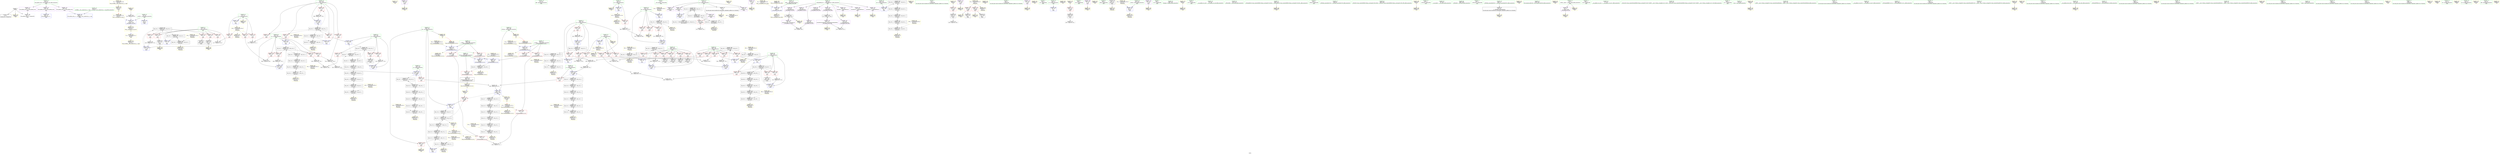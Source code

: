 digraph "SVFG" {
	label="SVFG";

	Node0x55ccb41485a0 [shape=record,color=grey,label="{NodeID: 0\nNullPtr}"];
	Node0x55ccb41485a0 -> Node0x55ccb416ab90[style=solid];
	Node0x55ccb41485a0 -> Node0x55ccb4171830[style=solid];
	Node0x55ccb41485a0 -> Node0x55ccb4175ad0[style=solid];
	Node0x55ccb41a1e20 [shape=record,color=yellow,style=double,label="{NodeID: 443\nRETMU(2V_2)\npts\{10 \}\nFun[_GLOBAL__sub_I_ahmed.aly_2_1.cpp]}"];
	Node0x55ccb4192400 [shape=record,color=black,label="{NodeID: 360\nMR_20V_5 = PHI(MR_20V_6, MR_20V_4, )\npts\{138 \}\n}"];
	Node0x55ccb4192400 -> Node0x55ccb416ee40[style=dashed];
	Node0x55ccb4192400 -> Node0x55ccb416ef10[style=dashed];
	Node0x55ccb4192400 -> Node0x55ccb416efe0[style=dashed];
	Node0x55ccb4192400 -> Node0x55ccb416f0b0[style=dashed];
	Node0x55ccb4192400 -> Node0x55ccb416f180[style=dashed];
	Node0x55ccb4192400 -> Node0x55ccb416bed0[style=dashed];
	Node0x55ccb4192400 -> Node0x55ccb418e800[style=dashed];
	Node0x55ccb416cc30 [shape=record,color=yellow,style=double,label="{NodeID: 277\nARet(194)\nCS[]}"];
	Node0x55ccb416bd30 [shape=record,color=blue,label="{NodeID: 194\n137\<--20\nj\<--\nmain\n}"];
	Node0x55ccb416bd30 -> Node0x55ccb4192400[style=dashed];
	Node0x55ccb41685f0 [shape=record,color=purple,label="{NodeID: 111\n169\<--39\n\<--.str.4\nmain\n}"];
	Node0x55ccb41685f0 -> Node0x55ccb4174a90[style=solid];
	Node0x55ccb4166f20 [shape=record,color=green,label="{NodeID: 28\n17\<--18\ndjK\<--djK_field_insensitive\nGlob }"];
	Node0x55ccb41737e0 [shape=record,color=yellow,style=double,label="{NodeID: 388\n2V_1 = ENCHI(MR_2V_0)\npts\{10 \}\nFun[__cxx_global_var_init.1]}"];
	Node0x55ccb41737e0 -> Node0x55ccb4171930[style=dashed];
	Node0x55ccb417ae60 [shape=record,color=grey,label="{NodeID: 305\n286 = cmp(284, 285, )\n}"];
	Node0x55ccb4174410 [shape=record,color=yellow,style=double,label="{NodeID: 222\nAPARM(24)\nCS[]}"];
	Node0x55ccb416ef10 [shape=record,color=red,label="{NodeID: 139\n222\<--137\n\<--j\nmain\n}"];
	Node0x55ccb416ef10 -> Node0x55ccb416b2a0[style=solid];
	Node0x55ccb4169870 [shape=record,color=green,label="{NodeID: 56\n147\<--148\nj1\<--j1_field_insensitive\nmain\n}"];
	Node0x55ccb4169870 -> Node0x55ccb416f8d0[style=solid];
	Node0x55ccb4169870 -> Node0x55ccb416f9a0[style=solid];
	Node0x55ccb4169870 -> Node0x55ccb416fa70[style=solid];
	Node0x55ccb4169870 -> Node0x55ccb416fb40[style=solid];
	Node0x55ccb4169870 -> Node0x55ccb416fc10[style=solid];
	Node0x55ccb4169870 -> Node0x55ccb416c210[style=solid];
	Node0x55ccb4169870 -> Node0x55ccb4173d90[style=solid];
	Node0x55ccb419fbb0 [shape=record,color=yellow,style=double,label="{NodeID: 416\nRETMU(2V_2)\npts\{10 \}\nFun[__cxx_global_var_init.1]|{<s0>23}}"];
	Node0x55ccb419fbb0:s0 -> Node0x55ccb41a22d0[style=dashed,color=blue];
	Node0x55ccb4189900 [shape=record,color=black,label="{NodeID: 333\nMR_34V_7 = PHI(MR_34V_8, MR_34V_6, )\npts\{152 \}\n}"];
	Node0x55ccb4189900 -> Node0x55ccb4170020[style=dashed];
	Node0x55ccb4189900 -> Node0x55ccb41700f0[style=dashed];
	Node0x55ccb4189900 -> Node0x55ccb41701c0[style=dashed];
	Node0x55ccb4189900 -> Node0x55ccb4170290[style=dashed];
	Node0x55ccb4189900 -> Node0x55ccb4173bf0[style=dashed];
	Node0x55ccb4189900 -> Node0x55ccb418ca00[style=dashed];
	Node0x55ccb4175ad0 [shape=record,color=yellow,style=double,label="{NodeID: 250\nAPARM(3)\nCS[]}"];
	Node0x55ccb41705d0 [shape=record,color=red,label="{NodeID: 167\n301\<--157\n\<--b\nmain\n}"];
	Node0x55ccb41705d0 -> Node0x55ccb417b460[style=solid];
	Node0x55ccb416b1d0 [shape=record,color=black,label="{NodeID: 84\n220\<--219\nidxprom15\<--\nmain\n}"];
	Node0x55ccb415d040 [shape=record,color=green,label="{NodeID: 1\n7\<--1\n__dso_handle\<--dummyObj\nGlob }"];
	Node0x55ccb41a1f30 [shape=record,color=yellow,style=double,label="{NodeID: 444\nCSMU(22V_7)\npts\{140 \}\nCS[]|{<s0>19}}"];
	Node0x55ccb41a1f30:s0 -> Node0x55ccb419f9c0[style=dashed,color=red];
	Node0x55ccb4192900 [shape=record,color=black,label="{NodeID: 361\nMR_44V_4 = PHI(MR_44V_6, MR_44V_3, )\npts\{330000 \}\n}"];
	Node0x55ccb4192900 -> Node0x55ccb416be00[style=dashed];
	Node0x55ccb4192900 -> Node0x55ccb4186c00[style=dashed];
	Node0x55ccb4192900 -> Node0x55ccb418ed00[style=dashed];
	Node0x55ccb416ccc0 [shape=record,color=yellow,style=double,label="{NodeID: 278\nARet(210)\nCS[]}"];
	Node0x55ccb416be00 [shape=record,color=blue,label="{NodeID: 195\n248\<--176\narrayidx29\<--\nmain\n}"];
	Node0x55ccb416be00 -> Node0x55ccb4186c00[style=dashed];
	Node0x55ccb41686c0 [shape=record,color=purple,label="{NodeID: 112\n170\<--41\n\<--.str.5\nmain\n}"];
	Node0x55ccb41686c0 -> Node0x55ccb4174b60[style=solid];
	Node0x55ccb4166fb0 [shape=record,color=green,label="{NodeID: 29\n19\<--21\nI\<--I_field_insensitive\nGlob }"];
	Node0x55ccb4166fb0 -> Node0x55ccb416dfa0[style=solid];
	Node0x55ccb4166fb0 -> Node0x55ccb416e070[style=solid];
	Node0x55ccb4166fb0 -> Node0x55ccb416e140[style=solid];
	Node0x55ccb4166fb0 -> Node0x55ccb4171230[style=solid];
	Node0x55ccb4166fb0 -> Node0x55ccb41762f0[style=solid];
	Node0x55ccb41738c0 [shape=record,color=yellow,style=double,label="{NodeID: 389\n4V_1 = ENCHI(MR_4V_0)\npts\{112 \}\nFun[__cxx_global_array_dtor]}"];
	Node0x55ccb41738c0 -> Node0x55ccb4171a00[style=dashed];
	Node0x55ccb417afe0 [shape=record,color=grey,label="{NodeID: 306\n101 = cmp(95, 100, )\n}"];
	Node0x55ccb41744e0 [shape=record,color=yellow,style=double,label="{NodeID: 223\nAPARM(32)\nCS[]}"];
	Node0x55ccb416efe0 [shape=record,color=red,label="{NodeID: 140\n235\<--137\n\<--j\nmain\n}"];
	Node0x55ccb416efe0 -> Node0x55ccb416b510[style=solid];
	Node0x55ccb4169940 [shape=record,color=green,label="{NodeID: 57\n149\<--150\ni2\<--i2_field_insensitive\nmain\n}"];
	Node0x55ccb4169940 -> Node0x55ccb416fce0[style=solid];
	Node0x55ccb4169940 -> Node0x55ccb416fdb0[style=solid];
	Node0x55ccb4169940 -> Node0x55ccb416fe80[style=solid];
	Node0x55ccb4169940 -> Node0x55ccb416ff50[style=solid];
	Node0x55ccb4169940 -> Node0x55ccb416c2e0[style=solid];
	Node0x55ccb4169940 -> Node0x55ccb4173cc0[style=solid];
	Node0x55ccb41a06d0 [shape=record,color=yellow,style=double,label="{NodeID: 417\nRETMU(4V_2)\npts\{112 \}\nFun[__cxx_global_array_dtor]}"];
	Node0x55ccb4189e00 [shape=record,color=black,label="{NodeID: 334\nMR_36V_6 = PHI(MR_36V_7, MR_36V_5, )\npts\{154 \}\n}"];
	Node0x55ccb4189e00 -> Node0x55ccb416c480[style=dashed];
	Node0x55ccb4189e00 -> Node0x55ccb418cf00[style=dashed];
	Node0x55ccb4175ba0 [shape=record,color=yellow,style=double,label="{NodeID: 251\nAPARM(7)\nCS[]}"];
	Node0x55ccb41706a0 [shape=record,color=red,label="{NodeID: 168\n309\<--157\n\<--b\nmain\n}"];
	Node0x55ccb41706a0 -> Node0x55ccb416b920[style=solid];
	Node0x55ccb416b2a0 [shape=record,color=black,label="{NodeID: 85\n223\<--222\nconv\<--\nmain\n}"];
	Node0x55ccb416b2a0 -> Node0x55ccb4176630[style=solid];
	Node0x55ccb415fbf0 [shape=record,color=green,label="{NodeID: 2\n9\<--1\n\<--dummyObj\nCan only get source location for instruction, argument, global var or function.}"];
	Node0x55ccb41a2090 [shape=record,color=yellow,style=double,label="{NodeID: 445\nCSMU(42V_8)\npts\{160 \}\nCS[]|{<s0>19}}"];
	Node0x55ccb41a2090:s0 -> Node0x55ccb419f720[style=dashed,color=red];
	Node0x55ccb4192e00 [shape=record,color=black,label="{NodeID: 362\nMR_16V_3 = PHI(MR_16V_4, MR_16V_2, )\npts\{134 \}\n}"];
	Node0x55ccb4192e00 -> Node0x55ccb416e6f0[style=dashed];
	Node0x55ccb4192e00 -> Node0x55ccb416e7c0[style=dashed];
	Node0x55ccb4192e00 -> Node0x55ccb416e890[style=dashed];
	Node0x55ccb4192e00 -> Node0x55ccb4173f30[style=dashed];
	Node0x55ccb4192e00 -> Node0x55ccb41a0c70[style=dashed];
	Node0x55ccb416cd50 [shape=record,color=yellow,style=double,label="{NodeID: 279\nARet(224)\nCS[]}"];
	Node0x55ccb416cd50 -> Node0x55ccb4170840[style=solid];
	Node0x55ccb416bed0 [shape=record,color=blue,label="{NodeID: 196\n137\<--253\nj\<--inc\nmain\n}"];
	Node0x55ccb416bed0 -> Node0x55ccb4192400[style=dashed];
	Node0x55ccb4168790 [shape=record,color=purple,label="{NodeID: 113\n183\<--46\n\<--.str.6\nmain\n}"];
	Node0x55ccb4168790 -> Node0x55ccb4174dd0[style=solid];
	Node0x55ccb4167040 [shape=record,color=green,label="{NodeID: 30\n22\<--23\nJ\<--J_field_insensitive\nGlob }"];
	Node0x55ccb4167040 -> Node0x55ccb416e210[style=solid];
	Node0x55ccb4167040 -> Node0x55ccb416e2e0[style=solid];
	Node0x55ccb4167040 -> Node0x55ccb416e3b0[style=solid];
	Node0x55ccb4167040 -> Node0x55ccb4171330[style=solid];
	Node0x55ccb4167040 -> Node0x55ccb41752b0[style=solid];
	Node0x55ccb41739d0 [shape=record,color=yellow,style=double,label="{NodeID: 390\n6V_1 = ENCHI(MR_6V_0)\npts\{1 \}\nFun[main]}"];
	Node0x55ccb41739d0 -> Node0x55ccb416e550[style=dashed];
	Node0x55ccb41739d0 -> Node0x55ccb416e620[style=dashed];
	Node0x55ccb41739d0 -> Node0x55ccb41a07e0[style=dashed];
	Node0x55ccb417b160 [shape=record,color=grey,label="{NodeID: 307\n418 = cmp(415, 417, )\n}"];
	Node0x55ccb41745b0 [shape=record,color=yellow,style=double,label="{NodeID: 224\nAPARM(196)\nCS[]}"];
	Node0x55ccb416f0b0 [shape=record,color=red,label="{NodeID: 141\n246\<--137\n\<--j\nmain\n}"];
	Node0x55ccb416f0b0 -> Node0x55ccb416b780[style=solid];
	Node0x55ccb4169a10 [shape=record,color=green,label="{NodeID: 58\n151\<--152\nj2\<--j2_field_insensitive\nmain\n}"];
	Node0x55ccb4169a10 -> Node0x55ccb4170020[style=solid];
	Node0x55ccb4169a10 -> Node0x55ccb41700f0[style=solid];
	Node0x55ccb4169a10 -> Node0x55ccb41701c0[style=solid];
	Node0x55ccb4169a10 -> Node0x55ccb4170290[style=solid];
	Node0x55ccb4169a10 -> Node0x55ccb416c3b0[style=solid];
	Node0x55ccb4169a10 -> Node0x55ccb4173bf0[style=solid];
	Node0x55ccb41a07e0 [shape=record,color=yellow,style=double,label="{NodeID: 418\nRETMU(6V_1)\npts\{1 \}\nFun[main]}"];
	Node0x55ccb418a300 [shape=record,color=black,label="{NodeID: 335\nMR_38V_6 = PHI(MR_38V_8, MR_38V_5, )\npts\{156 \}\n}"];
	Node0x55ccb418a300 -> Node0x55ccb416c550[style=dashed];
	Node0x55ccb418a300 -> Node0x55ccb418d400[style=dashed];
	Node0x55ccb4175c70 [shape=record,color=yellow,style=double,label="{NodeID: 252\nAPARM(118)\nCS[]}"];
	Node0x55ccb4170770 [shape=record,color=red,label="{NodeID: 169\n317\<--157\n\<--b\nmain\n}"];
	Node0x55ccb4170770 -> Node0x55ccb417a860[style=solid];
	Node0x55ccb416b370 [shape=record,color=black,label="{NodeID: 86\n228\<--227\nconv18\<--\nmain\n}"];
	Node0x55ccb416b370 -> Node0x55ccb417bbe0[style=solid];
	Node0x55ccb4162160 [shape=record,color=green,label="{NodeID: 3\n20\<--1\n\<--dummyObj\nCan only get source location for instruction, argument, global var or function.}"];
	Node0x55ccb41a2170 [shape=record,color=yellow,style=double,label="{NodeID: 446\nCSMU(2V_1)\npts\{10 \}\nCS[]|{<s0>23}}"];
	Node0x55ccb41a2170:s0 -> Node0x55ccb41737e0[style=dashed,color=red];
	Node0x55ccb4193300 [shape=record,color=black,label="{NodeID: 363\nMR_18V_2 = PHI(MR_18V_4, MR_18V_1, )\npts\{136 \}\n}"];
	Node0x55ccb4193300 -> Node0x55ccb416bc60[style=dashed];
	Node0x55ccb4193300 -> Node0x55ccb41a0d50[style=dashed];
	Node0x55ccb416cde0 [shape=record,color=yellow,style=double,label="{NodeID: 280\nFPARM(110)\nFun[__cxx_global_array_dtor]}"];
	Node0x55ccb416cde0 -> Node0x55ccb4171a00[style=solid];
	Node0x55ccb416bfa0 [shape=record,color=blue,label="{NodeID: 197\n135\<--258\ni\<--inc31\nmain\n}"];
	Node0x55ccb416bfa0 -> Node0x55ccb418e300[style=dashed];
	Node0x55ccb4168860 [shape=record,color=purple,label="{NodeID: 114\n191\<--48\n\<--.str.7\nmain\n}"];
	Node0x55ccb4168860 -> Node0x55ccb4175110[style=solid];
	Node0x55ccb4167100 [shape=record,color=green,label="{NodeID: 31\n24\<--25\nN\<--N_field_insensitive\nGlob }"];
	Node0x55ccb4167100 -> Node0x55ccb416e480[style=solid];
	Node0x55ccb4167100 -> Node0x55ccb4171430[style=solid];
	Node0x55ccb4167100 -> Node0x55ccb4174410[style=solid];
	Node0x55ccb4173ae0 [shape=record,color=yellow,style=double,label="{NodeID: 391\n8V_1 = ENCHI(MR_8V_0)\npts\{21 \}\nFun[main]}"];
	Node0x55ccb4173ae0 -> Node0x55ccb416dfa0[style=dashed];
	Node0x55ccb4173ae0 -> Node0x55ccb416e070[style=dashed];
	Node0x55ccb4173ae0 -> Node0x55ccb416e140[style=dashed];
	Node0x55ccb4173ae0 -> Node0x55ccb41a08f0[style=dashed];
	Node0x55ccb417b2e0 [shape=record,color=grey,label="{NodeID: 308\n296 = cmp(293, 295, )\n}"];
	Node0x55ccb4174680 [shape=record,color=yellow,style=double,label="{NodeID: 225\nAPARM(197)\nCS[]}"];
	Node0x55ccb416f180 [shape=record,color=red,label="{NodeID: 142\n252\<--137\n\<--j\nmain\n}"];
	Node0x55ccb416f180 -> Node0x55ccb417a3e0[style=solid];
	Node0x55ccb4169ae0 [shape=record,color=green,label="{NodeID: 59\n153\<--154\nok\<--ok_field_insensitive\nmain\n}"];
	Node0x55ccb4169ae0 -> Node0x55ccb416c480[style=solid];
	Node0x55ccb41a08f0 [shape=record,color=yellow,style=double,label="{NodeID: 419\nRETMU(8V_1)\npts\{21 \}\nFun[main]}"];
	Node0x55ccb418b010 [shape=record,color=black,label="{NodeID: 336\nMR_40V_6 = PHI(MR_40V_11, MR_40V_5, )\npts\{158 \}\n}"];
	Node0x55ccb418b010 -> Node0x55ccb4186700[style=dashed];
	Node0x55ccb418b010 -> Node0x55ccb418d900[style=dashed];
	Node0x55ccb4175d40 [shape=record,color=yellow,style=double,label="{NodeID: 253\nAPARM(139)\nCS[]|{<s0>19}}"];
	Node0x55ccb4175d40:s0 -> Node0x55ccb416ced0[style=solid,color=red];
	Node0x55ccb4170840 [shape=record,color=red,label="{NodeID: 170\n227\<--224\n\<--call17\nmain\n}"];
	Node0x55ccb4170840 -> Node0x55ccb416b370[style=solid];
	Node0x55ccb416b440 [shape=record,color=black,label="{NodeID: 87\n233\<--232\nidxprom20\<--\nmain\n}"];
	Node0x55ccb4149830 [shape=record,color=green,label="{NodeID: 4\n34\<--1\n.str\<--dummyObj\nGlob }"];
	Node0x55ccb41a22d0 [shape=record,color=yellow,style=double,label="{NodeID: 447\n2V_2 = CSCHI(MR_2V_1)\npts\{10 \}\nCS[]}"];
	Node0x55ccb41a22d0 -> Node0x55ccb41a1e20[style=dashed];
	Node0x55ccb4193800 [shape=record,color=black,label="{NodeID: 364\nMR_20V_2 = PHI(MR_20V_3, MR_20V_1, )\npts\{138 \}\n}"];
	Node0x55ccb4193800 -> Node0x55ccb418e800[style=dashed];
	Node0x55ccb4193800 -> Node0x55ccb41a0e30[style=dashed];
	Node0x55ccb416ced0 [shape=record,color=yellow,style=double,label="{NodeID: 281\nFPARM(404)\nFun[_ZSt3maxIiERKT_S2_S2_]}"];
	Node0x55ccb416ced0 -> Node0x55ccb4174000[style=solid];
	Node0x55ccb416c070 [shape=record,color=blue,label="{NodeID: 198\n139\<--20\nmx\<--\nmain\n}"];
	Node0x55ccb416c070 -> Node0x55ccb4197900[style=dashed];
	Node0x55ccb416dbb0 [shape=record,color=purple,label="{NodeID: 115\n439\<--50\nllvm.global_ctors_0\<--llvm.global_ctors\nGlob }"];
	Node0x55ccb416dbb0 -> Node0x55ccb4171630[style=solid];
	Node0x55ccb4167200 [shape=record,color=green,label="{NodeID: 32\n26\<--27\nn\<--n_field_insensitive\nGlob }"];
	Node0x55ccb4167200 -> Node0x55ccb4171530[style=solid];
	Node0x55ccb419e650 [shape=record,color=yellow,style=double,label="{NodeID: 392\n10V_1 = ENCHI(MR_10V_0)\npts\{23 \}\nFun[main]}"];
	Node0x55ccb419e650 -> Node0x55ccb416e210[style=dashed];
	Node0x55ccb419e650 -> Node0x55ccb416e2e0[style=dashed];
	Node0x55ccb419e650 -> Node0x55ccb416e3b0[style=dashed];
	Node0x55ccb419e650 -> Node0x55ccb41a09d0[style=dashed];
	Node0x55ccb417b460 [shape=record,color=grey,label="{NodeID: 309\n304 = cmp(301, 303, )\n}"];
	Node0x55ccb4174750 [shape=record,color=yellow,style=double,label="{NodeID: 226\nAPARM(198)\nCS[]}"];
	Node0x55ccb416f250 [shape=record,color=red,label="{NodeID: 143\n366\<--139\n\<--mx\nmain\n}"];
	Node0x55ccb416f250 -> Node0x55ccb4175fb0[style=solid];
	Node0x55ccb4169bb0 [shape=record,color=green,label="{NodeID: 60\n155\<--156\na\<--a_field_insensitive\nmain\n}"];
	Node0x55ccb4169bb0 -> Node0x55ccb4170360[style=solid];
	Node0x55ccb4169bb0 -> Node0x55ccb4170430[style=solid];
	Node0x55ccb4169bb0 -> Node0x55ccb4170500[style=solid];
	Node0x55ccb4169bb0 -> Node0x55ccb416c550[style=solid];
	Node0x55ccb4169bb0 -> Node0x55ccb416c7c0[style=solid];
	Node0x55ccb41a09d0 [shape=record,color=yellow,style=double,label="{NodeID: 420\nRETMU(10V_1)\npts\{23 \}\nFun[main]}"];
	Node0x55ccb418b100 [shape=record,color=black,label="{NodeID: 337\nMR_42V_6 = PHI(MR_42V_7, MR_42V_5, )\npts\{160 \}\n}"];
	Node0x55ccb418b100 -> Node0x55ccb416ca30[style=dashed];
	Node0x55ccb418b100 -> Node0x55ccb4188500[style=dashed];
	Node0x55ccb418b100 -> Node0x55ccb418de00[style=dashed];
	Node0x55ccb4175e10 [shape=record,color=yellow,style=double,label="{NodeID: 254\nAPARM(159)\nCS[]|{<s0>19}}"];
	Node0x55ccb4175e10:s0 -> Node0x55ccb416cfc0[style=solid,color=red];
	Node0x55ccb4170910 [shape=record,color=red,label="{NodeID: 171\n238\<--237\n\<--call23\nmain\n}"];
	Node0x55ccb4170910 -> Node0x55ccb416b5e0[style=solid];
	Node0x55ccb416b510 [shape=record,color=black,label="{NodeID: 88\n236\<--235\nconv22\<--\nmain\n}"];
	Node0x55ccb416b510 -> Node0x55ccb4175450[style=solid];
	Node0x55ccb4149b40 [shape=record,color=green,label="{NodeID: 5\n36\<--1\n.str.3\<--dummyObj\nGlob }"];
	Node0x55ccb4193d00 [shape=record,color=black,label="{NodeID: 365\nMR_22V_2 = PHI(MR_22V_4, MR_22V_1, )\npts\{140 \}\n}"];
	Node0x55ccb4193d00 -> Node0x55ccb416c070[style=dashed];
	Node0x55ccb4193d00 -> Node0x55ccb41a0f10[style=dashed];
	Node0x55ccb416cfc0 [shape=record,color=yellow,style=double,label="{NodeID: 282\nFPARM(405)\nFun[_ZSt3maxIiERKT_S2_S2_]}"];
	Node0x55ccb416cfc0 -> Node0x55ccb41740d0[style=solid];
	Node0x55ccb416c140 [shape=record,color=blue,label="{NodeID: 199\n145\<--20\ni1\<--\nmain\n}"];
	Node0x55ccb416c140 -> Node0x55ccb4198800[style=dashed];
	Node0x55ccb416dc40 [shape=record,color=purple,label="{NodeID: 116\n440\<--50\nllvm.global_ctors_1\<--llvm.global_ctors\nGlob }"];
	Node0x55ccb416dc40 -> Node0x55ccb4171730[style=solid];
	Node0x55ccb4167300 [shape=record,color=green,label="{NodeID: 33\n28\<--30\n_Z4mazeB5cxx11\<--_Z4mazeB5cxx11_field_insensitive\nGlob }"];
	Node0x55ccb4167300 -> Node0x55ccb41689e0[style=solid];
	Node0x55ccb4167300 -> Node0x55ccb4168ab0[style=solid];
	Node0x55ccb4167300 -> Node0x55ccb4168b80[style=solid];
	Node0x55ccb4167300 -> Node0x55ccb4168c50[style=solid];
	Node0x55ccb4167300 -> Node0x55ccb4168d20[style=solid];
	Node0x55ccb4167300 -> Node0x55ccb4168df0[style=solid];
	Node0x55ccb4167300 -> Node0x55ccb4168ec0[style=solid];
	Node0x55ccb4167300 -> Node0x55ccb4168f90[style=solid];
	Node0x55ccb4167300 -> Node0x55ccb4169060[style=solid];
	Node0x55ccb419e730 [shape=record,color=yellow,style=double,label="{NodeID: 393\n12V_1 = ENCHI(MR_12V_0)\npts\{25 \}\nFun[main]}"];
	Node0x55ccb419e730 -> Node0x55ccb416e480[style=dashed];
	Node0x55ccb419e730 -> Node0x55ccb41a0ab0[style=dashed];
	Node0x55ccb417b5e0 [shape=record,color=grey,label="{NodeID: 310\n181 = cmp(178, 180, )\n}"];
	Node0x55ccb4174820 [shape=record,color=yellow,style=double,label="{NodeID: 227\nAPARM(163)\nCS[]}"];
	Node0x55ccb416f320 [shape=record,color=red,label="{NodeID: 144\n336\<--141\n\<--ii\nmain\n}"];
	Node0x55ccb416f320 -> Node0x55ccb4179960[style=solid];
	Node0x55ccb4169c80 [shape=record,color=green,label="{NodeID: 61\n157\<--158\nb\<--b_field_insensitive\nmain\n}"];
	Node0x55ccb4169c80 -> Node0x55ccb41705d0[style=solid];
	Node0x55ccb4169c80 -> Node0x55ccb41706a0[style=solid];
	Node0x55ccb4169c80 -> Node0x55ccb4170770[style=solid];
	Node0x55ccb4169c80 -> Node0x55ccb416c620[style=solid];
	Node0x55ccb4169c80 -> Node0x55ccb416c6f0[style=solid];
	Node0x55ccb41a0ab0 [shape=record,color=yellow,style=double,label="{NodeID: 421\nRETMU(12V_1)\npts\{25 \}\nFun[main]}"];
	Node0x55ccb418b600 [shape=record,color=black,label="{NodeID: 338\nMR_22V_6 = PHI(MR_22V_7, MR_22V_5, )\npts\{140 \}\n}"];
	Node0x55ccb418b600 -> Node0x55ccb4188a00[style=dashed];
	Node0x55ccb418b600 -> Node0x55ccb418f200[style=dashed];
	Node0x55ccb4175ee0 [shape=record,color=yellow,style=double,label="{NodeID: 255\nAPARM(45)\nCS[]}"];
	Node0x55ccb41709e0 [shape=record,color=red,label="{NodeID: 172\n312\<--311\n\<--arrayidx56\nmain\n}"];
	Node0x55ccb41709e0 -> Node0x55ccb417b760[style=solid];
	Node0x55ccb416b5e0 [shape=record,color=black,label="{NodeID: 89\n239\<--238\nconv24\<--\nmain\n}"];
	Node0x55ccb416b5e0 -> Node0x55ccb417ba60[style=solid];
	Node0x55ccb41490f0 [shape=record,color=green,label="{NodeID: 6\n38\<--1\nstdin\<--dummyObj\nGlob }"];
	Node0x55ccb4194200 [shape=record,color=black,label="{NodeID: 366\nMR_24V_2 = PHI(MR_24V_3, MR_24V_1, )\npts\{142 \}\n}"];
	Node0x55ccb4194200 -> Node0x55ccb4197e00[style=dashed];
	Node0x55ccb4194200 -> Node0x55ccb41a0ff0[style=dashed];
	Node0x55ccb416d0b0 [shape=record,color=yellow,style=double,label="{NodeID: 283\nFRet(130)\nFun[main]}"];
	Node0x55ccb416c210 [shape=record,color=blue,label="{NodeID: 200\n147\<--20\nj1\<--\nmain\n}"];
	Node0x55ccb416c210 -> Node0x55ccb4190100[style=dashed];
	Node0x55ccb416dd00 [shape=record,color=purple,label="{NodeID: 117\n441\<--50\nllvm.global_ctors_2\<--llvm.global_ctors\nGlob }"];
	Node0x55ccb416dd00 -> Node0x55ccb4171830[style=solid];
	Node0x55ccb4167400 [shape=record,color=green,label="{NodeID: 34\n31\<--33\ng\<--g_field_insensitive\nGlob }"];
	Node0x55ccb4167400 -> Node0x55ccb416ad60[style=solid];
	Node0x55ccb4167400 -> Node0x55ccb4169130[style=solid];
	Node0x55ccb4167400 -> Node0x55ccb41681e0[style=solid];
	Node0x55ccb4167400 -> Node0x55ccb41682b0[style=solid];
	Node0x55ccb4167400 -> Node0x55ccb4168380[style=solid];
	Node0x55ccb419e810 [shape=record,color=yellow,style=double,label="{NodeID: 394\n14V_1 = ENCHI(MR_14V_0)\npts\{132 \}\nFun[main]}"];
	Node0x55ccb419e810 -> Node0x55ccb4171ad0[style=dashed];
	Node0x55ccb417b760 [shape=record,color=grey,label="{NodeID: 311\n313 = cmp(312, 20, )\n}"];
	Node0x55ccb41748f0 [shape=record,color=yellow,style=double,label="{NodeID: 228\nAPARM(164)\nCS[]}"];
	Node0x55ccb416f3f0 [shape=record,color=red,label="{NodeID: 145\n337\<--143\n\<--jj\nmain\n}"];
	Node0x55ccb416f3f0 -> Node0x55ccb4179960[style=solid];
	Node0x55ccb4169d50 [shape=record,color=green,label="{NodeID: 62\n159\<--160\nref.tmp\<--ref.tmp_field_insensitive\nmain\n}"];
	Node0x55ccb4169d50 -> Node0x55ccb416ca30[style=solid];
	Node0x55ccb4169d50 -> Node0x55ccb4175e10[style=solid];
	Node0x55ccb41a0b90 [shape=record,color=yellow,style=double,label="{NodeID: 422\nRETMU(14V_2)\npts\{132 \}\nFun[main]}"];
	Node0x55ccb418bb00 [shape=record,color=black,label="{NodeID: 339\nMR_24V_5 = PHI(MR_24V_6, MR_24V_4, )\npts\{142 \}\n}"];
	Node0x55ccb418bb00 -> Node0x55ccb4188f00[style=dashed];
	Node0x55ccb418bb00 -> Node0x55ccb418f700[style=dashed];
	Node0x55ccb4175fb0 [shape=record,color=yellow,style=double,label="{NodeID: 256\nAPARM(366)\nCS[]}"];
	Node0x55ccb4170ab0 [shape=record,color=red,label="{NodeID: 173\n343\<--340\n\<--call68\nmain\n}"];
	Node0x55ccb4170ab0 -> Node0x55ccb416cb00[style=solid];
	Node0x55ccb416b6b0 [shape=record,color=black,label="{NodeID: 90\n244\<--243\nidxprom26\<--\nmain\n}"];
	Node0x55ccb4149180 [shape=record,color=green,label="{NodeID: 7\n39\<--1\n.str.4\<--dummyObj\nGlob }"];
	Node0x55ccb4194700 [shape=record,color=black,label="{NodeID: 367\nMR_26V_2 = PHI(MR_26V_3, MR_26V_1, )\npts\{144 \}\n}"];
	Node0x55ccb4194700 -> Node0x55ccb4198300[style=dashed];
	Node0x55ccb4194700 -> Node0x55ccb41a10d0[style=dashed];
	Node0x55ccb416d580 [shape=record,color=yellow,style=double,label="{NodeID: 284\nFRet(403)\nFun[_ZSt3maxIiERKT_S2_S2_]|{<s0>19}}"];
	Node0x55ccb416d580:s0 -> Node0x55ccb4176c10[style=solid,color=blue];
	Node0x55ccb416c2e0 [shape=record,color=blue,label="{NodeID: 201\n149\<--274\ni2\<--\nmain\n}"];
	Node0x55ccb416c2e0 -> Node0x55ccb418c500[style=dashed];
	Node0x55ccb416de00 [shape=record,color=purple,label="{NodeID: 118\n95\<--94\narrayctor.next\<--arrayctor.cur\n__cxx_global_var_init.2\n}"];
	Node0x55ccb416de00 -> Node0x55ccb416d670[style=solid];
	Node0x55ccb416de00 -> Node0x55ccb417afe0[style=solid];
	Node0x55ccb4167500 [shape=record,color=green,label="{NodeID: 35\n50\<--54\nllvm.global_ctors\<--llvm.global_ctors_field_insensitive\nGlob }"];
	Node0x55ccb4167500 -> Node0x55ccb416dbb0[style=solid];
	Node0x55ccb4167500 -> Node0x55ccb416dc40[style=solid];
	Node0x55ccb4167500 -> Node0x55ccb416dd00[style=solid];
	Node0x55ccb419e8f0 [shape=record,color=yellow,style=double,label="{NodeID: 395\n16V_1 = ENCHI(MR_16V_0)\npts\{134 \}\nFun[main]}"];
	Node0x55ccb419e8f0 -> Node0x55ccb416bb90[style=dashed];
	Node0x55ccb417b8e0 [shape=record,color=grey,label="{NodeID: 312\n123 = cmp(118, 122, )\n}"];
	Node0x55ccb41749c0 [shape=record,color=yellow,style=double,label="{NodeID: 229\nAPARM(162)\nCS[]}"];
	Node0x55ccb416f4c0 [shape=record,color=red,label="{NodeID: 146\n264\<--145\n\<--i1\nmain\n}"];
	Node0x55ccb416f4c0 -> Node0x55ccb417c060[style=solid];
	Node0x55ccb4169e20 [shape=record,color=green,label="{NodeID: 63\n166\<--167\nfreopen\<--freopen_field_insensitive\n}"];
	Node0x55ccb41a0c70 [shape=record,color=yellow,style=double,label="{NodeID: 423\nRETMU(16V_3)\npts\{134 \}\nFun[main]}"];
	Node0x55ccb418c000 [shape=record,color=black,label="{NodeID: 340\nMR_26V_5 = PHI(MR_26V_6, MR_26V_4, )\npts\{144 \}\n}"];
	Node0x55ccb418c000 -> Node0x55ccb4189400[style=dashed];
	Node0x55ccb418c000 -> Node0x55ccb418fc00[style=dashed];
	Node0x55ccb4176080 [shape=record,color=yellow,style=double,label="{NodeID: 257\nAPARM(367)\nCS[]}"];
	Node0x55ccb4170b80 [shape=record,color=red,label="{NodeID: 174\n426\<--406\n\<--retval\n_ZSt3maxIiERKT_S2_S2_\n}"];
	Node0x55ccb4170b80 -> Node0x55ccb416b9f0[style=solid];
	Node0x55ccb416b780 [shape=record,color=black,label="{NodeID: 91\n247\<--246\nidxprom28\<--\nmain\n}"];
	Node0x55ccb4149310 [shape=record,color=green,label="{NodeID: 8\n41\<--1\n.str.5\<--dummyObj\nGlob }"];
	Node0x55ccb4194c00 [shape=record,color=black,label="{NodeID: 368\nMR_28V_2 = PHI(MR_28V_4, MR_28V_1, )\npts\{146 \}\n}"];
	Node0x55ccb4194c00 -> Node0x55ccb416c140[style=dashed];
	Node0x55ccb4194c00 -> Node0x55ccb41a11b0[style=dashed];
	Node0x55ccb416d670 [shape=record,color=black,label="{NodeID: 285\n94 = PHI(92, 95, )\n}"];
	Node0x55ccb416d670 -> Node0x55ccb416de00[style=solid];
	Node0x55ccb416d670 -> Node0x55ccb4175930[style=solid];
	Node0x55ccb416c3b0 [shape=record,color=blue,label="{NodeID: 202\n151\<--281\nj2\<--\nmain\n}"];
	Node0x55ccb416c3b0 -> Node0x55ccb4189900[style=dashed];
	Node0x55ccb416ded0 [shape=record,color=purple,label="{NodeID: 119\n118\<--117\narraydestroy.element\<--arraydestroy.elementPast\n__cxx_global_array_dtor\n}"];
	Node0x55ccb416ded0 -> Node0x55ccb4175c70[style=solid];
	Node0x55ccb416ded0 -> Node0x55ccb4178dc0[style=solid];
	Node0x55ccb416ded0 -> Node0x55ccb417b8e0[style=solid];
	Node0x55ccb4167600 [shape=record,color=green,label="{NodeID: 36\n55\<--56\n__cxx_global_var_init\<--__cxx_global_var_init_field_insensitive\n}"];
	Node0x55ccb419e9d0 [shape=record,color=yellow,style=double,label="{NodeID: 396\n18V_1 = ENCHI(MR_18V_0)\npts\{136 \}\nFun[main]}"];
	Node0x55ccb419e9d0 -> Node0x55ccb4193300[style=dashed];
	Node0x55ccb417ba60 [shape=record,color=grey,label="{NodeID: 313\n240 = cmp(239, 241, )\n}"];
	Node0x55ccb4174a90 [shape=record,color=yellow,style=double,label="{NodeID: 230\nAPARM(169)\nCS[]}"];
	Node0x55ccb416f590 [shape=record,color=red,label="{NodeID: 147\n274\<--145\n\<--i1\nmain\n}"];
	Node0x55ccb416f590 -> Node0x55ccb416c2e0[style=solid];
	Node0x55ccb4169f20 [shape=record,color=green,label="{NodeID: 64\n173\<--174\n_ZNSirsERi\<--_ZNSirsERi_field_insensitive\n}"];
	Node0x55ccb41a0d50 [shape=record,color=yellow,style=double,label="{NodeID: 424\nRETMU(18V_2)\npts\{136 \}\nFun[main]}"];
	Node0x55ccb418c500 [shape=record,color=black,label="{NodeID: 341\nMR_32V_6 = PHI(MR_32V_7, MR_32V_5, )\npts\{150 \}\n}"];
	Node0x55ccb418c500 -> Node0x55ccb416fce0[style=dashed];
	Node0x55ccb418c500 -> Node0x55ccb416fdb0[style=dashed];
	Node0x55ccb418c500 -> Node0x55ccb416fe80[style=dashed];
	Node0x55ccb418c500 -> Node0x55ccb416ff50[style=dashed];
	Node0x55ccb418c500 -> Node0x55ccb4173cc0[style=dashed];
	Node0x55ccb418c500 -> Node0x55ccb4190600[style=dashed];
	Node0x55ccb4176150 [shape=record,color=yellow,style=double,label="{NodeID: 258\nAPARM(369)\nCS[]}"];
	Node0x55ccb4170c50 [shape=record,color=red,label="{NodeID: 175\n414\<--408\n\<--__a.addr\n_ZSt3maxIiERKT_S2_S2_\n}"];
	Node0x55ccb4170c50 -> Node0x55ccb4170f90[style=solid];
	Node0x55ccb416b850 [shape=record,color=black,label="{NodeID: 92\n307\<--306\nidxprom53\<--\nmain\n}"];
	Node0x55ccb41493a0 [shape=record,color=green,label="{NodeID: 9\n43\<--1\nstdout\<--dummyObj\nGlob }"];
	Node0x55ccb4195100 [shape=record,color=black,label="{NodeID: 369\nMR_30V_2 = PHI(MR_30V_3, MR_30V_1, )\npts\{148 \}\n}"];
	Node0x55ccb4195100 -> Node0x55ccb4198d00[style=dashed];
	Node0x55ccb4195100 -> Node0x55ccb41a1290[style=dashed];
	Node0x55ccb4178dc0 [shape=record,color=black,label="{NodeID: 286\n117 = PHI(115, 118, )\n}"];
	Node0x55ccb4178dc0 -> Node0x55ccb416ded0[style=solid];
	Node0x55ccb416c480 [shape=record,color=blue,label="{NodeID: 203\n153\<--289\nok\<--\nmain\n}"];
	Node0x55ccb416c480 -> Node0x55ccb4189e00[style=dashed];
	Node0x55ccb416dfa0 [shape=record,color=red,label="{NodeID: 120\n204\<--19\n\<--I\nmain\n}"];
	Node0x55ccb416dfa0 -> Node0x55ccb417bd60[style=solid];
	Node0x55ccb4167700 [shape=record,color=green,label="{NodeID: 37\n59\<--60\n_ZNSt8ios_base4InitC1Ev\<--_ZNSt8ios_base4InitC1Ev_field_insensitive\n}"];
	Node0x55ccb419eab0 [shape=record,color=yellow,style=double,label="{NodeID: 397\n20V_1 = ENCHI(MR_20V_0)\npts\{138 \}\nFun[main]}"];
	Node0x55ccb419eab0 -> Node0x55ccb4193800[style=dashed];
	Node0x55ccb417bbe0 [shape=record,color=grey,label="{NodeID: 314\n229 = cmp(228, 230, )\n}"];
	Node0x55ccb4174b60 [shape=record,color=yellow,style=double,label="{NodeID: 231\nAPARM(170)\nCS[]}"];
	Node0x55ccb416f660 [shape=record,color=red,label="{NodeID: 148\n290\<--145\n\<--i1\nmain\n}"];
	Node0x55ccb416f660 -> Node0x55ccb416c550[style=solid];
	Node0x55ccb416a020 [shape=record,color=green,label="{NodeID: 65\n185\<--186\n_ZStlsISt11char_traitsIcEERSt13basic_ostreamIcT_ES5_PKc\<--_ZStlsISt11char_traitsIcEERSt13basic_ostreamIcT_ES5_PKc_field_insensitive\n}"];
	Node0x55ccb41a0e30 [shape=record,color=yellow,style=double,label="{NodeID: 425\nRETMU(20V_2)\npts\{138 \}\nFun[main]}"];
	Node0x55ccb418ca00 [shape=record,color=black,label="{NodeID: 342\nMR_34V_5 = PHI(MR_34V_7, MR_34V_4, )\npts\{152 \}\n}"];
	Node0x55ccb418ca00 -> Node0x55ccb416c3b0[style=dashed];
	Node0x55ccb418ca00 -> Node0x55ccb4190b00[style=dashed];
	Node0x55ccb4176220 [shape=record,color=yellow,style=double,label="{NodeID: 259\nAPARM(193)\nCS[]}"];
	Node0x55ccb4170d20 [shape=record,color=red,label="{NodeID: 176\n423\<--408\n\<--__a.addr\n_ZSt3maxIiERKT_S2_S2_\n}"];
	Node0x55ccb4170d20 -> Node0x55ccb4174270[style=solid];
	Node0x55ccb416b920 [shape=record,color=black,label="{NodeID: 93\n310\<--309\nidxprom55\<--\nmain\n}"];
	Node0x55ccb414b200 [shape=record,color=green,label="{NodeID: 10\n44\<--1\n_ZSt3cin\<--dummyObj\nGlob }"];
	Node0x55ccb4195600 [shape=record,color=black,label="{NodeID: 370\nMR_32V_2 = PHI(MR_32V_3, MR_32V_1, )\npts\{150 \}\n}"];
	Node0x55ccb4195600 -> Node0x55ccb4199200[style=dashed];
	Node0x55ccb4195600 -> Node0x55ccb41a1370[style=dashed];
	Node0x55ccb4179360 [shape=record,color=grey,label="{NodeID: 287\n334 = Binary(333, 176, )\n}"];
	Node0x55ccb4179360 -> Node0x55ccb416c960[style=solid];
	Node0x55ccb416c550 [shape=record,color=blue,label="{NodeID: 204\n155\<--290\na\<--\nmain\n}"];
	Node0x55ccb416c550 -> Node0x55ccb4186200[style=dashed];
	Node0x55ccb416e070 [shape=record,color=red,label="{NodeID: 121\n265\<--19\n\<--I\nmain\n}"];
	Node0x55ccb416e070 -> Node0x55ccb417c060[style=solid];
	Node0x55ccb4167800 [shape=record,color=green,label="{NodeID: 38\n65\<--66\n__cxa_atexit\<--__cxa_atexit_field_insensitive\n}"];
	Node0x55ccb419eb90 [shape=record,color=yellow,style=double,label="{NodeID: 398\n22V_1 = ENCHI(MR_22V_0)\npts\{140 \}\nFun[main]}"];
	Node0x55ccb419eb90 -> Node0x55ccb4193d00[style=dashed];
	Node0x55ccb417bd60 [shape=record,color=grey,label="{NodeID: 315\n205 = cmp(203, 204, )\n}"];
	Node0x55ccb4174c30 [shape=record,color=yellow,style=double,label="{NodeID: 232\nAPARM(168)\nCS[]}"];
	Node0x55ccb416f730 [shape=record,color=red,label="{NodeID: 149\n327\<--145\n\<--i1\nmain\n}"];
	Node0x55ccb416f730 -> Node0x55ccb417ab60[style=solid];
	Node0x55ccb416a120 [shape=record,color=green,label="{NodeID: 66\n189\<--190\n_ZNSolsEi\<--_ZNSolsEi_field_insensitive\n}"];
	Node0x55ccb41a0f10 [shape=record,color=yellow,style=double,label="{NodeID: 426\nRETMU(22V_2)\npts\{140 \}\nFun[main]}"];
	Node0x55ccb418cf00 [shape=record,color=black,label="{NodeID: 343\nMR_36V_5 = PHI(MR_36V_6, MR_36V_4, )\npts\{154 \}\n}"];
	Node0x55ccb418cf00 -> Node0x55ccb4189e00[style=dashed];
	Node0x55ccb418cf00 -> Node0x55ccb4191000[style=dashed];
	Node0x55ccb41762f0 [shape=record,color=yellow,style=double,label="{NodeID: 260\nAPARM(19)\nCS[]}"];
	Node0x55ccb4170df0 [shape=record,color=red,label="{NodeID: 177\n416\<--410\n\<--__b.addr\n_ZSt3maxIiERKT_S2_S2_\n}"];
	Node0x55ccb4170df0 -> Node0x55ccb4171060[style=solid];
	Node0x55ccb416b9f0 [shape=record,color=black,label="{NodeID: 94\n403\<--426\n_ZSt3maxIiERKT_S2_S2__ret\<--\n_ZSt3maxIiERKT_S2_S2_\n}"];
	Node0x55ccb416b9f0 -> Node0x55ccb416d580[style=solid];
	Node0x55ccb414b290 [shape=record,color=green,label="{NodeID: 11\n45\<--1\n_ZSt4cout\<--dummyObj\nGlob }"];
	Node0x55ccb4195b00 [shape=record,color=black,label="{NodeID: 371\nMR_34V_2 = PHI(MR_34V_3, MR_34V_1, )\npts\{152 \}\n}"];
	Node0x55ccb4195b00 -> Node0x55ccb4199700[style=dashed];
	Node0x55ccb4195b00 -> Node0x55ccb41a1450[style=dashed];
	Node0x55ccb41794e0 [shape=record,color=grey,label="{NodeID: 288\n353 = Binary(352, 176, )\n}"];
	Node0x55ccb41794e0 -> Node0x55ccb4173cc0[style=solid];
	Node0x55ccb416c620 [shape=record,color=blue,label="{NodeID: 205\n157\<--298\nb\<--\nmain\n}"];
	Node0x55ccb416c620 -> Node0x55ccb4185800[style=dashed];
	Node0x55ccb416e140 [shape=record,color=red,label="{NodeID: 122\n278\<--19\n\<--I\nmain\n}"];
	Node0x55ccb416e140 -> Node0x55ccb417c360[style=solid];
	Node0x55ccb4167900 [shape=record,color=green,label="{NodeID: 39\n64\<--70\n_ZNSt8ios_base4InitD1Ev\<--_ZNSt8ios_base4InitD1Ev_field_insensitive\n}"];
	Node0x55ccb4167900 -> Node0x55ccb416ae60[style=solid];
	Node0x55ccb419ec70 [shape=record,color=yellow,style=double,label="{NodeID: 399\n24V_1 = ENCHI(MR_24V_0)\npts\{142 \}\nFun[main]}"];
	Node0x55ccb419ec70 -> Node0x55ccb4194200[style=dashed];
	Node0x55ccb417bee0 [shape=record,color=grey,label="{NodeID: 316\n217 = cmp(215, 216, )\n}"];
	Node0x55ccb4174d00 [shape=record,color=yellow,style=double,label="{NodeID: 233\nAPARM(45)\nCS[]}"];
	Node0x55ccb416f800 [shape=record,color=red,label="{NodeID: 150\n362\<--145\n\<--i1\nmain\n}"];
	Node0x55ccb416f800 -> Node0x55ccb417a260[style=solid];
	Node0x55ccb416a220 [shape=record,color=green,label="{NodeID: 67\n199\<--200\nllvm.memset.p0i8.i64\<--llvm.memset.p0i8.i64_field_insensitive\n}"];
	Node0x55ccb41a0ff0 [shape=record,color=yellow,style=double,label="{NodeID: 427\nRETMU(24V_2)\npts\{142 \}\nFun[main]}"];
	Node0x55ccb418d400 [shape=record,color=black,label="{NodeID: 344\nMR_38V_5 = PHI(MR_38V_6, MR_38V_4, )\npts\{156 \}\n}"];
	Node0x55ccb418d400 -> Node0x55ccb418a300[style=dashed];
	Node0x55ccb418d400 -> Node0x55ccb4191500[style=dashed];
	Node0x55ccb41763c0 [shape=record,color=yellow,style=double,label="{NodeID: 261\nAPARM(44)\nCS[]}"];
	Node0x55ccb4170ec0 [shape=record,color=red,label="{NodeID: 178\n420\<--410\n\<--__b.addr\n_ZSt3maxIiERKT_S2_S2_\n}"];
	Node0x55ccb4170ec0 -> Node0x55ccb41741a0[style=solid];
	Node0x55ccb416bac0 [shape=record,color=purple,label="{NodeID: 95\n61\<--4\n\<--_ZStL8__ioinit\n__cxx_global_var_init\n}"];
	Node0x55ccb416bac0 -> Node0x55ccb41756c0[style=solid];
	Node0x55ccb4148930 [shape=record,color=green,label="{NodeID: 12\n46\<--1\n.str.6\<--dummyObj\nGlob }"];
	Node0x55ccb4196000 [shape=record,color=black,label="{NodeID: 372\nMR_36V_2 = PHI(MR_36V_3, MR_36V_1, )\npts\{154 \}\n}"];
	Node0x55ccb4196000 -> Node0x55ccb418a800[style=dashed];
	Node0x55ccb4196000 -> Node0x55ccb41a1530[style=dashed];
	Node0x55ccb4179660 [shape=record,color=grey,label="{NodeID: 289\n83 = Binary(84, 80, )\n}"];
	Node0x55ccb4179660 -> Node0x55ccb4171930[style=solid];
	Node0x55ccb416c6f0 [shape=record,color=blue,label="{NodeID: 206\n157\<--318\nb\<--inc60\nmain\n}"];
	Node0x55ccb416c6f0 -> Node0x55ccb4185800[style=dashed];
	Node0x55ccb416e210 [shape=record,color=red,label="{NodeID: 123\n216\<--22\n\<--J\nmain\n}"];
	Node0x55ccb416e210 -> Node0x55ccb417bee0[style=solid];
	Node0x55ccb4167a00 [shape=record,color=green,label="{NodeID: 40\n77\<--78\n__cxx_global_var_init.1\<--__cxx_global_var_init.1_field_insensitive\n}"];
	Node0x55ccb419ed50 [shape=record,color=yellow,style=double,label="{NodeID: 400\n26V_1 = ENCHI(MR_26V_0)\npts\{144 \}\nFun[main]}"];
	Node0x55ccb419ed50 -> Node0x55ccb4194700[style=dashed];
	Node0x55ccb417c060 [shape=record,color=grey,label="{NodeID: 317\n266 = cmp(264, 265, )\n}"];
	Node0x55ccb4174dd0 [shape=record,color=yellow,style=double,label="{NodeID: 234\nAPARM(183)\nCS[]}"];
	Node0x55ccb416f8d0 [shape=record,color=red,label="{NodeID: 151\n270\<--147\n\<--j1\nmain\n}"];
	Node0x55ccb416f8d0 -> Node0x55ccb417c1e0[style=solid];
	Node0x55ccb416a320 [shape=record,color=green,label="{NodeID: 68\n211\<--212\n_ZStrsIcSt11char_traitsIcESaIcEERSt13basic_istreamIT_T0_ES7_RNSt7__cxx1112basic_stringIS4_S5_T1_EE\<--_ZStrsIcSt11char_traitsIcESaIcEERSt13basic_istreamIT_T0_ES7_RNSt7__cxx1112basic_stringIS4_S5_T1_EE_field_insensitive\n}"];
	Node0x55ccb41a10d0 [shape=record,color=yellow,style=double,label="{NodeID: 428\nRETMU(26V_2)\npts\{144 \}\nFun[main]}"];
	Node0x55ccb418d900 [shape=record,color=black,label="{NodeID: 345\nMR_40V_5 = PHI(MR_40V_6, MR_40V_4, )\npts\{158 \}\n}"];
	Node0x55ccb418d900 -> Node0x55ccb418b010[style=dashed];
	Node0x55ccb418d900 -> Node0x55ccb4191a00[style=dashed];
	Node0x55ccb4176490 [shape=record,color=yellow,style=double,label="{NodeID: 262\nAPARM(209)\nCS[]}"];
	Node0x55ccb4170f90 [shape=record,color=red,label="{NodeID: 179\n415\<--414\n\<--\n_ZSt3maxIiERKT_S2_S2_\n}"];
	Node0x55ccb4170f90 -> Node0x55ccb417b160[style=solid];
	Node0x55ccb41689e0 [shape=record,color=purple,label="{NodeID: 96\n92\<--28\n\<--_Z4mazeB5cxx11\n__cxx_global_var_init.2\n}"];
	Node0x55ccb41689e0 -> Node0x55ccb416d670[style=solid];
	Node0x55ccb4148a30 [shape=record,color=green,label="{NodeID: 13\n48\<--1\n.str.7\<--dummyObj\nGlob }"];
	Node0x55ccb4196500 [shape=record,color=black,label="{NodeID: 373\nMR_38V_2 = PHI(MR_38V_3, MR_38V_1, )\npts\{156 \}\n}"];
	Node0x55ccb4196500 -> Node0x55ccb418ad00[style=dashed];
	Node0x55ccb4196500 -> Node0x55ccb41a1610[style=dashed];
	Node0x55ccb41797e0 [shape=record,color=grey,label="{NodeID: 290\n295 = Binary(294, 176, )\n}"];
	Node0x55ccb41797e0 -> Node0x55ccb417b2e0[style=solid];
	Node0x55ccb416c7c0 [shape=record,color=blue,label="{NodeID: 207\n155\<--323\na\<--inc63\nmain\n}"];
	Node0x55ccb416c7c0 -> Node0x55ccb4186200[style=dashed];
	Node0x55ccb416e2e0 [shape=record,color=red,label="{NodeID: 124\n271\<--22\n\<--J\nmain\n}"];
	Node0x55ccb416e2e0 -> Node0x55ccb417c1e0[style=solid];
	Node0x55ccb4167b00 [shape=record,color=green,label="{NodeID: 41\n81\<--82\nacos\<--acos_field_insensitive\n}"];
	Node0x55ccb419ee30 [shape=record,color=yellow,style=double,label="{NodeID: 401\n28V_1 = ENCHI(MR_28V_0)\npts\{146 \}\nFun[main]}"];
	Node0x55ccb419ee30 -> Node0x55ccb4194c00[style=dashed];
	Node0x55ccb417c1e0 [shape=record,color=grey,label="{NodeID: 318\n272 = cmp(270, 271, )\n}"];
	Node0x55ccb4174ea0 [shape=record,color=yellow,style=double,label="{NodeID: 235\nAPARM(184)\nCS[]}"];
	Node0x55ccb416f9a0 [shape=record,color=red,label="{NodeID: 152\n281\<--147\n\<--j1\nmain\n}"];
	Node0x55ccb416f9a0 -> Node0x55ccb416c3b0[style=solid];
	Node0x55ccb416a420 [shape=record,color=green,label="{NodeID: 69\n225\<--226\n_ZNSt7__cxx1112basic_stringIcSt11char_traitsIcESaIcEEixEm\<--_ZNSt7__cxx1112basic_stringIcSt11char_traitsIcESaIcEEixEm_field_insensitive\n}"];
	Node0x55ccb41a11b0 [shape=record,color=yellow,style=double,label="{NodeID: 429\nRETMU(28V_2)\npts\{146 \}\nFun[main]}"];
	Node0x55ccb418de00 [shape=record,color=black,label="{NodeID: 346\nMR_42V_5 = PHI(MR_42V_6, MR_42V_4, )\npts\{160 \}\n}"];
	Node0x55ccb418de00 -> Node0x55ccb418b100[style=dashed];
	Node0x55ccb418de00 -> Node0x55ccb4191f00[style=dashed];
	Node0x55ccb4176560 [shape=record,color=yellow,style=double,label="{NodeID: 263\nAPARM(221)\nCS[]}"];
	Node0x55ccb4171060 [shape=record,color=red,label="{NodeID: 180\n417\<--416\n\<--\n_ZSt3maxIiERKT_S2_S2_\n}"];
	Node0x55ccb4171060 -> Node0x55ccb417b160[style=solid];
	Node0x55ccb4168ab0 [shape=record,color=purple,label="{NodeID: 97\n99\<--28\n\<--_Z4mazeB5cxx11\n__cxx_global_var_init.2\n}"];
	Node0x55ccb4148e10 [shape=record,color=green,label="{NodeID: 14\n51\<--1\n\<--dummyObj\nCan only get source location for instruction, argument, global var or function.}"];
	Node0x55ccb4196a00 [shape=record,color=black,label="{NodeID: 374\nMR_40V_2 = PHI(MR_40V_3, MR_40V_1, )\npts\{158 \}\n}"];
	Node0x55ccb4196a00 -> Node0x55ccb418adf0[style=dashed];
	Node0x55ccb4196a00 -> Node0x55ccb41a16f0[style=dashed];
	Node0x55ccb4179960 [shape=record,color=grey,label="{NodeID: 291\n338 = Binary(336, 337, )\n}"];
	Node0x55ccb4179960 -> Node0x55ccb416ca30[style=solid];
	Node0x55ccb416c890 [shape=record,color=blue,label="{NodeID: 208\n141\<--329\nii\<--add65\nmain\n}"];
	Node0x55ccb416c890 -> Node0x55ccb416f320[style=dashed];
	Node0x55ccb416c890 -> Node0x55ccb4187600[style=dashed];
	Node0x55ccb416e3b0 [shape=record,color=red,label="{NodeID: 125\n285\<--22\n\<--J\nmain\n}"];
	Node0x55ccb416e3b0 -> Node0x55ccb417ae60[style=solid];
	Node0x55ccb4167c00 [shape=record,color=green,label="{NodeID: 42\n89\<--90\n__cxx_global_var_init.2\<--__cxx_global_var_init.2_field_insensitive\n}"];
	Node0x55ccb419ef10 [shape=record,color=yellow,style=double,label="{NodeID: 402\n30V_1 = ENCHI(MR_30V_0)\npts\{148 \}\nFun[main]}"];
	Node0x55ccb419ef10 -> Node0x55ccb4195100[style=dashed];
	Node0x55ccb417c360 [shape=record,color=grey,label="{NodeID: 319\n279 = cmp(277, 278, )\n}"];
	Node0x55ccb4174f70 [shape=record,color=yellow,style=double,label="{NodeID: 236\nAPARM(187)\nCS[]}"];
	Node0x55ccb416fa70 [shape=record,color=red,label="{NodeID: 153\n298\<--147\n\<--j1\nmain\n}"];
	Node0x55ccb416fa70 -> Node0x55ccb416c620[style=solid];
	Node0x55ccb416a520 [shape=record,color=green,label="{NodeID: 70\n341\<--342\n_ZSt3maxIiERKT_S2_S2_\<--_ZSt3maxIiERKT_S2_S2__field_insensitive\n}"];
	Node0x55ccb41a1290 [shape=record,color=yellow,style=double,label="{NodeID: 430\nRETMU(30V_2)\npts\{148 \}\nFun[main]}"];
	Node0x55ccb418e300 [shape=record,color=black,label="{NodeID: 347\nMR_18V_4 = PHI(MR_18V_5, MR_18V_3, )\npts\{136 \}\n}"];
	Node0x55ccb418e300 -> Node0x55ccb416e960[style=dashed];
	Node0x55ccb418e300 -> Node0x55ccb416ea30[style=dashed];
	Node0x55ccb418e300 -> Node0x55ccb416eb00[style=dashed];
	Node0x55ccb418e300 -> Node0x55ccb416ebd0[style=dashed];
	Node0x55ccb418e300 -> Node0x55ccb416eca0[style=dashed];
	Node0x55ccb418e300 -> Node0x55ccb416ed70[style=dashed];
	Node0x55ccb418e300 -> Node0x55ccb416bfa0[style=dashed];
	Node0x55ccb418e300 -> Node0x55ccb4193300[style=dashed];
	Node0x55ccb4176630 [shape=record,color=yellow,style=double,label="{NodeID: 264\nAPARM(223)\nCS[]}"];
	Node0x55ccb4171130 [shape=record,color=blue,label="{NodeID: 181\n8\<--9\n_ZL2PI\<--\nGlob }"];
	Node0x55ccb4168b80 [shape=record,color=purple,label="{NodeID: 98\n100\<--28\n\<--_Z4mazeB5cxx11\n__cxx_global_var_init.2\n}"];
	Node0x55ccb4168b80 -> Node0x55ccb417afe0[style=solid];
	Node0x55ccb4148ed0 [shape=record,color=green,label="{NodeID: 15\n84\<--1\n\<--dummyObj\nCan only get source location for instruction, argument, global var or function.}"];
	Node0x55ccb4196f00 [shape=record,color=black,label="{NodeID: 375\nMR_42V_2 = PHI(MR_42V_3, MR_42V_1, )\npts\{160 \}\n}"];
	Node0x55ccb4196f00 -> Node0x55ccb418aee0[style=dashed];
	Node0x55ccb4196f00 -> Node0x55ccb41a17d0[style=dashed];
	Node0x55ccb4179ae0 [shape=record,color=grey,label="{NodeID: 292\n180 = Binary(179, 176, )\n}"];
	Node0x55ccb4179ae0 -> Node0x55ccb417b5e0[style=solid];
	Node0x55ccb416c960 [shape=record,color=blue,label="{NodeID: 209\n143\<--334\njj\<--add67\nmain\n}"];
	Node0x55ccb416c960 -> Node0x55ccb416f3f0[style=dashed];
	Node0x55ccb416c960 -> Node0x55ccb4187b00[style=dashed];
	Node0x55ccb416e480 [shape=record,color=red,label="{NodeID: 126\n179\<--24\n\<--N\nmain\n}"];
	Node0x55ccb416e480 -> Node0x55ccb4179ae0[style=solid];
	Node0x55ccb4167d00 [shape=record,color=green,label="{NodeID: 43\n97\<--98\n_ZNSt7__cxx1112basic_stringIcSt11char_traitsIcESaIcEEC1Ev\<--_ZNSt7__cxx1112basic_stringIcSt11char_traitsIcESaIcEEC1Ev_field_insensitive\n}"];
	Node0x55ccb419eff0 [shape=record,color=yellow,style=double,label="{NodeID: 403\n32V_1 = ENCHI(MR_32V_0)\npts\{150 \}\nFun[main]}"];
	Node0x55ccb419eff0 -> Node0x55ccb4195600[style=dashed];
	Node0x55ccb4185800 [shape=record,color=black,label="{NodeID: 320\nMR_40V_9 = PHI(MR_40V_10, MR_40V_8, )\npts\{158 \}\n}"];
	Node0x55ccb4185800 -> Node0x55ccb41705d0[style=dashed];
	Node0x55ccb4185800 -> Node0x55ccb41706a0[style=dashed];
	Node0x55ccb4185800 -> Node0x55ccb4170770[style=dashed];
	Node0x55ccb4185800 -> Node0x55ccb416c6f0[style=dashed];
	Node0x55ccb4185800 -> Node0x55ccb4186700[style=dashed];
	Node0x55ccb4185800 -> Node0x55ccb4188000[style=dashed];
	Node0x55ccb4175040 [shape=record,color=yellow,style=double,label="{NodeID: 237\nAPARM(188)\nCS[]}"];
	Node0x55ccb416fb40 [shape=record,color=red,label="{NodeID: 154\n332\<--147\n\<--j1\nmain\n}"];
	Node0x55ccb416fb40 -> Node0x55ccb417a9e0[style=solid];
	Node0x55ccb416a620 [shape=record,color=green,label="{NodeID: 71\n369\<--370\n_ZSt4endlIcSt11char_traitsIcEERSt13basic_ostreamIT_T0_ES6_\<--_ZSt4endlIcSt11char_traitsIcEERSt13basic_ostreamIT_T0_ES6__field_insensitive\n}"];
	Node0x55ccb416a620 -> Node0x55ccb4176150[style=solid];
	Node0x55ccb41a1370 [shape=record,color=yellow,style=double,label="{NodeID: 431\nRETMU(32V_2)\npts\{150 \}\nFun[main]}"];
	Node0x55ccb418e800 [shape=record,color=black,label="{NodeID: 348\nMR_20V_3 = PHI(MR_20V_5, MR_20V_2, )\npts\{138 \}\n}"];
	Node0x55ccb418e800 -> Node0x55ccb416bd30[style=dashed];
	Node0x55ccb418e800 -> Node0x55ccb4193800[style=dashed];
	Node0x55ccb4176700 [shape=record,color=yellow,style=double,label="{NodeID: 265\nARet(172)\nCS[]}"];
	Node0x55ccb4171230 [shape=record,color=blue,label="{NodeID: 182\n19\<--20\nI\<--\nGlob }"];
	Node0x55ccb4171230 -> Node0x55ccb4173ae0[style=dashed];
	Node0x55ccb4168c50 [shape=record,color=purple,label="{NodeID: 99\n114\<--28\n\<--_Z4mazeB5cxx11\n__cxx_global_array_dtor\n}"];
	Node0x55ccb414b410 [shape=record,color=green,label="{NodeID: 16\n176\<--1\n\<--dummyObj\nCan only get source location for instruction, argument, global var or function.}"];
	Node0x55ccb4197400 [shape=record,color=black,label="{NodeID: 376\nMR_44V_2 = PHI(MR_44V_3, MR_44V_1, )\npts\{330000 \}\n}"];
	Node0x55ccb4197400 -> Node0x55ccb418ed00[style=dashed];
	Node0x55ccb4197400 -> Node0x55ccb41a18b0[style=dashed];
	Node0x55ccb4179c60 [shape=record,color=grey,label="{NodeID: 293\n348 = Binary(347, 176, )\n}"];
	Node0x55ccb4179c60 -> Node0x55ccb4173bf0[style=solid];
	Node0x55ccb416ca30 [shape=record,color=blue,label="{NodeID: 210\n159\<--338\nref.tmp\<--mul\nmain\n}"];
	Node0x55ccb416ca30 -> Node0x55ccb4170ab0[style=dashed];
	Node0x55ccb416ca30 -> Node0x55ccb4188500[style=dashed];
	Node0x55ccb416ca30 -> Node0x55ccb41a2090[style=dashed];
	Node0x55ccb416e550 [shape=record,color=red,label="{NodeID: 127\n162\<--38\n\<--stdin\nmain\n}"];
	Node0x55ccb416e550 -> Node0x55ccb416af60[style=solid];
	Node0x55ccb416e550 -> Node0x55ccb41749c0[style=solid];
	Node0x55ccb4167e00 [shape=record,color=green,label="{NodeID: 44\n104\<--105\n__cxx_global_array_dtor\<--__cxx_global_array_dtor_field_insensitive\n}"];
	Node0x55ccb4167e00 -> Node0x55ccb4175a00[style=solid];
	Node0x55ccb419f0d0 [shape=record,color=yellow,style=double,label="{NodeID: 404\n34V_1 = ENCHI(MR_34V_0)\npts\{152 \}\nFun[main]}"];
	Node0x55ccb419f0d0 -> Node0x55ccb4195b00[style=dashed];
	Node0x55ccb4185d00 [shape=record,color=black,label="{NodeID: 321\nMR_48V_3 = PHI(MR_48V_4, MR_48V_2, )\npts\{407 \}\n}"];
	Node0x55ccb4185d00 -> Node0x55ccb4170b80[style=dashed];
	Node0x55ccb4185d00 -> Node0x55ccb41a1d40[style=dashed];
	Node0x55ccb4175110 [shape=record,color=yellow,style=double,label="{NodeID: 238\nAPARM(191)\nCS[]}"];
	Node0x55ccb416fc10 [shape=record,color=red,label="{NodeID: 155\n357\<--147\n\<--j1\nmain\n}"];
	Node0x55ccb416fc10 -> Node0x55ccb417a0e0[style=solid];
	Node0x55ccb416a720 [shape=record,color=green,label="{NodeID: 72\n371\<--372\n_ZNSolsEPFRSoS_E\<--_ZNSolsEPFRSoS_E_field_insensitive\n}"];
	Node0x55ccb41a1450 [shape=record,color=yellow,style=double,label="{NodeID: 432\nRETMU(34V_2)\npts\{152 \}\nFun[main]}"];
	Node0x55ccb418ed00 [shape=record,color=black,label="{NodeID: 349\nMR_44V_3 = PHI(MR_44V_4, MR_44V_2, )\npts\{330000 \}\n}"];
	Node0x55ccb418ed00 -> Node0x55ccb41709e0[style=dashed];
	Node0x55ccb418ed00 -> Node0x55ccb4192900[style=dashed];
	Node0x55ccb418ed00 -> Node0x55ccb4197400[style=dashed];
	Node0x55ccb4176790 [shape=record,color=yellow,style=double,label="{NodeID: 266\nARet(184)\nCS[]}"];
	Node0x55ccb4176790 -> Node0x55ccb4174ea0[style=solid];
	Node0x55ccb4171330 [shape=record,color=blue,label="{NodeID: 183\n22\<--20\nJ\<--\nGlob }"];
	Node0x55ccb4171330 -> Node0x55ccb419e650[style=dashed];
	Node0x55ccb4168d20 [shape=record,color=purple,label="{NodeID: 100\n115\<--28\n\<--_Z4mazeB5cxx11\n__cxx_global_array_dtor\n}"];
	Node0x55ccb4168d20 -> Node0x55ccb4178dc0[style=solid];
	Node0x55ccb414b510 [shape=record,color=green,label="{NodeID: 17\n196\<--1\n\<--dummyObj\nCan only get source location for instruction, argument, global var or function.}"];
	Node0x55ccb4197900 [shape=record,color=black,label="{NodeID: 377\nMR_22V_4 = PHI(MR_22V_5, MR_22V_3, )\npts\{140 \}\n}"];
	Node0x55ccb4197900 -> Node0x55ccb416f250[style=dashed];
	Node0x55ccb4197900 -> Node0x55ccb418f200[style=dashed];
	Node0x55ccb4197900 -> Node0x55ccb4193d00[style=dashed];
	Node0x55ccb4179de0 [shape=record,color=grey,label="{NodeID: 294\n303 = Binary(302, 176, )\n}"];
	Node0x55ccb4179de0 -> Node0x55ccb417b460[style=solid];
	Node0x55ccb416cb00 [shape=record,color=blue,label="{NodeID: 211\n139\<--343\nmx\<--\nmain\n}"];
	Node0x55ccb416cb00 -> Node0x55ccb4187100[style=dashed];
	Node0x55ccb416e620 [shape=record,color=red,label="{NodeID: 128\n168\<--43\n\<--stdout\nmain\n}"];
	Node0x55ccb416e620 -> Node0x55ccb416b030[style=solid];
	Node0x55ccb416e620 -> Node0x55ccb4174c30[style=solid];
	Node0x55ccb4167f00 [shape=record,color=green,label="{NodeID: 45\n111\<--112\n.addr\<--.addr_field_insensitive\n__cxx_global_array_dtor\n}"];
	Node0x55ccb4167f00 -> Node0x55ccb4171a00[style=solid];
	Node0x55ccb419f1b0 [shape=record,color=yellow,style=double,label="{NodeID: 405\n36V_1 = ENCHI(MR_36V_0)\npts\{154 \}\nFun[main]}"];
	Node0x55ccb419f1b0 -> Node0x55ccb4196000[style=dashed];
	Node0x55ccb4186200 [shape=record,color=black,label="{NodeID: 322\nMR_38V_8 = PHI(MR_38V_9, MR_38V_7, )\npts\{156 \}\n}"];
	Node0x55ccb4186200 -> Node0x55ccb4170360[style=dashed];
	Node0x55ccb4186200 -> Node0x55ccb4170430[style=dashed];
	Node0x55ccb4186200 -> Node0x55ccb4170500[style=dashed];
	Node0x55ccb4186200 -> Node0x55ccb416c7c0[style=dashed];
	Node0x55ccb4186200 -> Node0x55ccb418a300[style=dashed];
	Node0x55ccb41751e0 [shape=record,color=yellow,style=double,label="{NodeID: 239\nAPARM(44)\nCS[]}"];
	Node0x55ccb416fce0 [shape=record,color=red,label="{NodeID: 156\n277\<--149\n\<--i2\nmain\n}"];
	Node0x55ccb416fce0 -> Node0x55ccb417c360[style=solid];
	Node0x55ccb416a820 [shape=record,color=green,label="{NodeID: 73\n406\<--407\nretval\<--retval_field_insensitive\n_ZSt3maxIiERKT_S2_S2_\n}"];
	Node0x55ccb416a820 -> Node0x55ccb4170b80[style=solid];
	Node0x55ccb416a820 -> Node0x55ccb41741a0[style=solid];
	Node0x55ccb416a820 -> Node0x55ccb4174270[style=solid];
	Node0x55ccb41a1530 [shape=record,color=yellow,style=double,label="{NodeID: 433\nRETMU(36V_2)\npts\{154 \}\nFun[main]}"];
	Node0x55ccb418f200 [shape=record,color=black,label="{NodeID: 350\nMR_22V_5 = PHI(MR_22V_6, MR_22V_4, )\npts\{140 \}\n}"];
	Node0x55ccb418f200 -> Node0x55ccb418b600[style=dashed];
	Node0x55ccb418f200 -> Node0x55ccb4197900[style=dashed];
	Node0x55ccb4176820 [shape=record,color=yellow,style=double,label="{NodeID: 267\nARet(188)\nCS[]}"];
	Node0x55ccb4176820 -> Node0x55ccb4175040[style=solid];
	Node0x55ccb4171430 [shape=record,color=blue,label="{NodeID: 184\n24\<--20\nN\<--\nGlob }"];
	Node0x55ccb4171430 -> Node0x55ccb419e730[style=dashed];
	Node0x55ccb4168df0 [shape=record,color=purple,label="{NodeID: 101\n122\<--28\n\<--_Z4mazeB5cxx11\n__cxx_global_array_dtor\n}"];
	Node0x55ccb4168df0 -> Node0x55ccb417b8e0[style=solid];
	Node0x55ccb414b610 [shape=record,color=green,label="{NodeID: 18\n197\<--1\n\<--dummyObj\nCan only get source location for instruction, argument, global var or function.}"];
	Node0x55ccb4197e00 [shape=record,color=black,label="{NodeID: 378\nMR_24V_3 = PHI(MR_24V_4, MR_24V_2, )\npts\{142 \}\n}"];
	Node0x55ccb4197e00 -> Node0x55ccb418f700[style=dashed];
	Node0x55ccb4197e00 -> Node0x55ccb4194200[style=dashed];
	Node0x55ccb4179f60 [shape=record,color=grey,label="{NodeID: 295\n375 = Binary(374, 176, )\n}"];
	Node0x55ccb4179f60 -> Node0x55ccb4173f30[style=solid];
	Node0x55ccb4173bf0 [shape=record,color=blue,label="{NodeID: 212\n151\<--348\nj2\<--inc70\nmain\n}"];
	Node0x55ccb4173bf0 -> Node0x55ccb4189900[style=dashed];
	Node0x55ccb416e6f0 [shape=record,color=red,label="{NodeID: 129\n178\<--133\n\<--nn\nmain\n}"];
	Node0x55ccb416e6f0 -> Node0x55ccb417b5e0[style=solid];
	Node0x55ccb4167fd0 [shape=record,color=green,label="{NodeID: 46\n120\<--121\n_ZNSt7__cxx1112basic_stringIcSt11char_traitsIcESaIcEED1Ev\<--_ZNSt7__cxx1112basic_stringIcSt11char_traitsIcESaIcEED1Ev_field_insensitive\n}"];
	Node0x55ccb419f290 [shape=record,color=yellow,style=double,label="{NodeID: 406\n38V_1 = ENCHI(MR_38V_0)\npts\{156 \}\nFun[main]}"];
	Node0x55ccb419f290 -> Node0x55ccb4196500[style=dashed];
	Node0x55ccb4186700 [shape=record,color=black,label="{NodeID: 323\nMR_40V_7 = PHI(MR_40V_9, MR_40V_6, )\npts\{158 \}\n}"];
	Node0x55ccb4186700 -> Node0x55ccb416c620[style=dashed];
	Node0x55ccb4186700 -> Node0x55ccb4188000[style=dashed];
	Node0x55ccb41752b0 [shape=record,color=yellow,style=double,label="{NodeID: 240\nAPARM(22)\nCS[]}"];
	Node0x55ccb416fdb0 [shape=record,color=red,label="{NodeID: 157\n294\<--149\n\<--i2\nmain\n}"];
	Node0x55ccb416fdb0 -> Node0x55ccb41797e0[style=solid];
	Node0x55ccb416a8f0 [shape=record,color=green,label="{NodeID: 74\n408\<--409\n__a.addr\<--__a.addr_field_insensitive\n_ZSt3maxIiERKT_S2_S2_\n}"];
	Node0x55ccb416a8f0 -> Node0x55ccb4170c50[style=solid];
	Node0x55ccb416a8f0 -> Node0x55ccb4170d20[style=solid];
	Node0x55ccb416a8f0 -> Node0x55ccb4174000[style=solid];
	Node0x55ccb41a1610 [shape=record,color=yellow,style=double,label="{NodeID: 434\nRETMU(38V_2)\npts\{156 \}\nFun[main]}"];
	Node0x55ccb418f700 [shape=record,color=black,label="{NodeID: 351\nMR_24V_4 = PHI(MR_24V_5, MR_24V_3, )\npts\{142 \}\n}"];
	Node0x55ccb418f700 -> Node0x55ccb418bb00[style=dashed];
	Node0x55ccb418f700 -> Node0x55ccb4197e00[style=dashed];
	Node0x55ccb41768b0 [shape=record,color=yellow,style=double,label="{NodeID: 268\nARet(192)\nCS[]}"];
	Node0x55ccb4171530 [shape=record,color=blue,label="{NodeID: 185\n26\<--20\nn\<--\nGlob }"];
	Node0x55ccb4168ec0 [shape=record,color=purple,label="{NodeID: 102\n209\<--28\narrayidx\<--_Z4mazeB5cxx11\nmain\n}"];
	Node0x55ccb4168ec0 -> Node0x55ccb4176490[style=solid];
	Node0x55ccb4149d50 [shape=record,color=green,label="{NodeID: 19\n198\<--1\n\<--dummyObj\nCan only get source location for instruction, argument, global var or function.}"];
	Node0x55ccb4198300 [shape=record,color=black,label="{NodeID: 379\nMR_26V_3 = PHI(MR_26V_4, MR_26V_2, )\npts\{144 \}\n}"];
	Node0x55ccb4198300 -> Node0x55ccb418fc00[style=dashed];
	Node0x55ccb4198300 -> Node0x55ccb4194700[style=dashed];
	Node0x55ccb417a0e0 [shape=record,color=grey,label="{NodeID: 296\n358 = Binary(357, 176, )\n}"];
	Node0x55ccb417a0e0 -> Node0x55ccb4173d90[style=solid];
	Node0x55ccb4173cc0 [shape=record,color=blue,label="{NodeID: 213\n149\<--353\ni2\<--inc73\nmain\n}"];
	Node0x55ccb4173cc0 -> Node0x55ccb418c500[style=dashed];
	Node0x55ccb416e7c0 [shape=record,color=red,label="{NodeID: 130\n187\<--133\n\<--nn\nmain\n}"];
	Node0x55ccb416e7c0 -> Node0x55ccb4174f70[style=solid];
	Node0x55ccb41680d0 [shape=record,color=green,label="{NodeID: 47\n128\<--129\nmain\<--main_field_insensitive\n}"];
	Node0x55ccb419f370 [shape=record,color=yellow,style=double,label="{NodeID: 407\n40V_1 = ENCHI(MR_40V_0)\npts\{158 \}\nFun[main]}"];
	Node0x55ccb419f370 -> Node0x55ccb4196a00[style=dashed];
	Node0x55ccb4186c00 [shape=record,color=black,label="{NodeID: 324\nMR_44V_6 = PHI(MR_44V_5, MR_44V_4, MR_44V_4, )\npts\{330000 \}\n}"];
	Node0x55ccb4186c00 -> Node0x55ccb4192900[style=dashed];
	Node0x55ccb4175380 [shape=record,color=yellow,style=double,label="{NodeID: 241\nAPARM(234)\nCS[]}"];
	Node0x55ccb416fe80 [shape=record,color=red,label="{NodeID: 158\n326\<--149\n\<--i2\nmain\n}"];
	Node0x55ccb416fe80 -> Node0x55ccb417ab60[style=solid];
	Node0x55ccb416a9c0 [shape=record,color=green,label="{NodeID: 75\n410\<--411\n__b.addr\<--__b.addr_field_insensitive\n_ZSt3maxIiERKT_S2_S2_\n}"];
	Node0x55ccb416a9c0 -> Node0x55ccb4170df0[style=solid];
	Node0x55ccb416a9c0 -> Node0x55ccb4170ec0[style=solid];
	Node0x55ccb416a9c0 -> Node0x55ccb41740d0[style=solid];
	Node0x55ccb41a16f0 [shape=record,color=yellow,style=double,label="{NodeID: 435\nRETMU(40V_2)\npts\{158 \}\nFun[main]}"];
	Node0x55ccb418fc00 [shape=record,color=black,label="{NodeID: 352\nMR_26V_4 = PHI(MR_26V_5, MR_26V_3, )\npts\{144 \}\n}"];
	Node0x55ccb418fc00 -> Node0x55ccb418c000[style=dashed];
	Node0x55ccb418fc00 -> Node0x55ccb4198300[style=dashed];
	Node0x55ccb4176940 [shape=record,color=yellow,style=double,label="{NodeID: 269\nARet(193)\nCS[]}"];
	Node0x55ccb4176940 -> Node0x55ccb4176220[style=solid];
	Node0x55ccb4171630 [shape=record,color=blue,label="{NodeID: 186\n439\<--51\nllvm.global_ctors_0\<--\nGlob }"];
	Node0x55ccb4168f90 [shape=record,color=purple,label="{NodeID: 103\n221\<--28\narrayidx16\<--_Z4mazeB5cxx11\nmain\n}"];
	Node0x55ccb4168f90 -> Node0x55ccb4176560[style=solid];
	Node0x55ccb4149e50 [shape=record,color=green,label="{NodeID: 20\n230\<--1\n\<--dummyObj\nCan only get source location for instruction, argument, global var or function.}"];
	Node0x55ccb4198800 [shape=record,color=black,label="{NodeID: 380\nMR_28V_4 = PHI(MR_28V_5, MR_28V_3, )\npts\{146 \}\n}"];
	Node0x55ccb4198800 -> Node0x55ccb416f4c0[style=dashed];
	Node0x55ccb4198800 -> Node0x55ccb416f590[style=dashed];
	Node0x55ccb4198800 -> Node0x55ccb416f660[style=dashed];
	Node0x55ccb4198800 -> Node0x55ccb416f730[style=dashed];
	Node0x55ccb4198800 -> Node0x55ccb416f800[style=dashed];
	Node0x55ccb4198800 -> Node0x55ccb4173e60[style=dashed];
	Node0x55ccb4198800 -> Node0x55ccb4194c00[style=dashed];
	Node0x55ccb417a260 [shape=record,color=grey,label="{NodeID: 297\n363 = Binary(362, 176, )\n}"];
	Node0x55ccb417a260 -> Node0x55ccb4173e60[style=solid];
	Node0x55ccb4173d90 [shape=record,color=blue,label="{NodeID: 214\n147\<--358\nj1\<--inc76\nmain\n}"];
	Node0x55ccb4173d90 -> Node0x55ccb4190100[style=dashed];
	Node0x55ccb416e890 [shape=record,color=red,label="{NodeID: 131\n374\<--133\n\<--nn\nmain\n}"];
	Node0x55ccb416e890 -> Node0x55ccb4179f60[style=solid];
	Node0x55ccb41691f0 [shape=record,color=green,label="{NodeID: 48\n131\<--132\nretval\<--retval_field_insensitive\nmain\n}"];
	Node0x55ccb41691f0 -> Node0x55ccb4171ad0[style=solid];
	Node0x55ccb419f450 [shape=record,color=yellow,style=double,label="{NodeID: 408\n42V_1 = ENCHI(MR_42V_0)\npts\{160 \}\nFun[main]}"];
	Node0x55ccb419f450 -> Node0x55ccb4196f00[style=dashed];
	Node0x55ccb4187100 [shape=record,color=black,label="{NodeID: 325\nMR_22V_8 = PHI(MR_22V_9, MR_22V_7, )\npts\{140 \}\n}"];
	Node0x55ccb4187100 -> Node0x55ccb4188a00[style=dashed];
	Node0x55ccb4175450 [shape=record,color=yellow,style=double,label="{NodeID: 242\nAPARM(236)\nCS[]}"];
	Node0x55ccb416ff50 [shape=record,color=red,label="{NodeID: 159\n352\<--149\n\<--i2\nmain\n}"];
	Node0x55ccb416ff50 -> Node0x55ccb41794e0[style=solid];
	Node0x55ccb416aa90 [shape=record,color=green,label="{NodeID: 76\n52\<--433\n_GLOBAL__sub_I_ahmed.aly_2_1.cpp\<--_GLOBAL__sub_I_ahmed.aly_2_1.cpp_field_insensitive\n}"];
	Node0x55ccb416aa90 -> Node0x55ccb4171730[style=solid];
	Node0x55ccb41a17d0 [shape=record,color=yellow,style=double,label="{NodeID: 436\nRETMU(42V_2)\npts\{160 \}\nFun[main]}"];
	Node0x55ccb4190100 [shape=record,color=black,label="{NodeID: 353\nMR_30V_5 = PHI(MR_30V_6, MR_30V_4, )\npts\{148 \}\n}"];
	Node0x55ccb4190100 -> Node0x55ccb416f8d0[style=dashed];
	Node0x55ccb4190100 -> Node0x55ccb416f9a0[style=dashed];
	Node0x55ccb4190100 -> Node0x55ccb416fa70[style=dashed];
	Node0x55ccb4190100 -> Node0x55ccb416fb40[style=dashed];
	Node0x55ccb4190100 -> Node0x55ccb416fc10[style=dashed];
	Node0x55ccb4190100 -> Node0x55ccb4173d90[style=dashed];
	Node0x55ccb4190100 -> Node0x55ccb4198d00[style=dashed];
	Node0x55ccb41769d0 [shape=record,color=yellow,style=double,label="{NodeID: 270\nARet(237)\nCS[]}"];
	Node0x55ccb41769d0 -> Node0x55ccb4170910[style=solid];
	Node0x55ccb4171730 [shape=record,color=blue,label="{NodeID: 187\n440\<--52\nllvm.global_ctors_1\<--_GLOBAL__sub_I_ahmed.aly_2_1.cpp\nGlob }"];
	Node0x55ccb4169060 [shape=record,color=purple,label="{NodeID: 104\n234\<--28\narrayidx21\<--_Z4mazeB5cxx11\nmain\n}"];
	Node0x55ccb4169060 -> Node0x55ccb4175380[style=solid];
	Node0x55ccb4149f50 [shape=record,color=green,label="{NodeID: 21\n241\<--1\n\<--dummyObj\nCan only get source location for instruction, argument, global var or function.}"];
	Node0x55ccb4198d00 [shape=record,color=black,label="{NodeID: 381\nMR_30V_3 = PHI(MR_30V_5, MR_30V_2, )\npts\{148 \}\n}"];
	Node0x55ccb4198d00 -> Node0x55ccb416c210[style=dashed];
	Node0x55ccb4198d00 -> Node0x55ccb4195100[style=dashed];
	Node0x55ccb417a3e0 [shape=record,color=grey,label="{NodeID: 298\n253 = Binary(252, 176, )\n}"];
	Node0x55ccb417a3e0 -> Node0x55ccb416bed0[style=solid];
	Node0x55ccb4173e60 [shape=record,color=blue,label="{NodeID: 215\n145\<--363\ni1\<--inc79\nmain\n}"];
	Node0x55ccb4173e60 -> Node0x55ccb4198800[style=dashed];
	Node0x55ccb416e960 [shape=record,color=red,label="{NodeID: 132\n203\<--135\n\<--i\nmain\n}"];
	Node0x55ccb416e960 -> Node0x55ccb417bd60[style=solid];
	Node0x55ccb41692c0 [shape=record,color=green,label="{NodeID: 49\n133\<--134\nnn\<--nn_field_insensitive\nmain\n}"];
	Node0x55ccb41692c0 -> Node0x55ccb416e6f0[style=solid];
	Node0x55ccb41692c0 -> Node0x55ccb416e7c0[style=solid];
	Node0x55ccb41692c0 -> Node0x55ccb416e890[style=solid];
	Node0x55ccb41692c0 -> Node0x55ccb416bb90[style=solid];
	Node0x55ccb41692c0 -> Node0x55ccb4173f30[style=solid];
	Node0x55ccb419f530 [shape=record,color=yellow,style=double,label="{NodeID: 409\n44V_1 = ENCHI(MR_44V_0)\npts\{330000 \}\nFun[main]}"];
	Node0x55ccb419f530 -> Node0x55ccb4197400[style=dashed];
	Node0x55ccb4187600 [shape=record,color=black,label="{NodeID: 326\nMR_24V_7 = PHI(MR_24V_8, MR_24V_6, )\npts\{142 \}\n}"];
	Node0x55ccb4187600 -> Node0x55ccb4188f00[style=dashed];
	Node0x55ccb4175520 [shape=record,color=yellow,style=double,label="{NodeID: 243\nAPARM(4)\nCS[]}"];
	Node0x55ccb4170020 [shape=record,color=red,label="{NodeID: 160\n284\<--151\n\<--j2\nmain\n}"];
	Node0x55ccb4170020 -> Node0x55ccb417ae60[style=solid];
	Node0x55ccb416ab90 [shape=record,color=black,label="{NodeID: 77\n2\<--3\ndummyVal\<--dummyVal\n}"];
	Node0x55ccb41a18b0 [shape=record,color=yellow,style=double,label="{NodeID: 437\nRETMU(44V_2)\npts\{330000 \}\nFun[main]}"];
	Node0x55ccb4190600 [shape=record,color=black,label="{NodeID: 354\nMR_32V_4 = PHI(MR_32V_6, MR_32V_3, )\npts\{150 \}\n}"];
	Node0x55ccb4190600 -> Node0x55ccb416c2e0[style=dashed];
	Node0x55ccb4190600 -> Node0x55ccb4199200[style=dashed];
	Node0x55ccb4176a60 [shape=record,color=yellow,style=double,label="{NodeID: 271\nARet(62)\nCS[]}"];
	Node0x55ccb4171830 [shape=record,color=blue, style = dotted,label="{NodeID: 188\n441\<--3\nllvm.global_ctors_2\<--dummyVal\nGlob }"];
	Node0x55ccb4169130 [shape=record,color=purple,label="{NodeID: 105\n245\<--31\narrayidx27\<--g\nmain\n}"];
	Node0x55ccb4166bc0 [shape=record,color=green,label="{NodeID: 22\n289\<--1\n\<--dummyObj\nCan only get source location for instruction, argument, global var or function.}"];
	Node0x55ccb4199200 [shape=record,color=black,label="{NodeID: 382\nMR_32V_3 = PHI(MR_32V_4, MR_32V_2, )\npts\{150 \}\n}"];
	Node0x55ccb4199200 -> Node0x55ccb4190600[style=dashed];
	Node0x55ccb4199200 -> Node0x55ccb4195600[style=dashed];
	Node0x55ccb417a560 [shape=record,color=grey,label="{NodeID: 299\n258 = Binary(257, 176, )\n}"];
	Node0x55ccb417a560 -> Node0x55ccb416bfa0[style=solid];
	Node0x55ccb4173f30 [shape=record,color=blue,label="{NodeID: 216\n133\<--375\nnn\<--inc84\nmain\n}"];
	Node0x55ccb4173f30 -> Node0x55ccb4192e00[style=dashed];
	Node0x55ccb416ea30 [shape=record,color=red,label="{NodeID: 133\n207\<--135\n\<--i\nmain\n}"];
	Node0x55ccb416ea30 -> Node0x55ccb416b100[style=solid];
	Node0x55ccb4169390 [shape=record,color=green,label="{NodeID: 50\n135\<--136\ni\<--i_field_insensitive\nmain\n}"];
	Node0x55ccb4169390 -> Node0x55ccb416e960[style=solid];
	Node0x55ccb4169390 -> Node0x55ccb416ea30[style=solid];
	Node0x55ccb4169390 -> Node0x55ccb416eb00[style=solid];
	Node0x55ccb4169390 -> Node0x55ccb416ebd0[style=solid];
	Node0x55ccb4169390 -> Node0x55ccb416eca0[style=solid];
	Node0x55ccb4169390 -> Node0x55ccb416ed70[style=solid];
	Node0x55ccb4169390 -> Node0x55ccb416bc60[style=solid];
	Node0x55ccb4169390 -> Node0x55ccb416bfa0[style=solid];
	Node0x55ccb419f610 [shape=record,color=yellow,style=double,label="{NodeID: 410\n52V_1 = ENCHI(MR_52V_0)\npts\{411 \}\nFun[_ZSt3maxIiERKT_S2_S2_]}"];
	Node0x55ccb419f610 -> Node0x55ccb41740d0[style=dashed];
	Node0x55ccb4187b00 [shape=record,color=black,label="{NodeID: 327\nMR_26V_7 = PHI(MR_26V_8, MR_26V_6, )\npts\{144 \}\n}"];
	Node0x55ccb4187b00 -> Node0x55ccb4189400[style=dashed];
	Node0x55ccb41755f0 [shape=record,color=yellow,style=double,label="{NodeID: 244\nAPARM(63)\nCS[]}"];
	Node0x55ccb41700f0 [shape=record,color=red,label="{NodeID: 161\n302\<--151\n\<--j2\nmain\n}"];
	Node0x55ccb41700f0 -> Node0x55ccb4179de0[style=solid];
	Node0x55ccb416ac90 [shape=record,color=black,label="{NodeID: 78\n130\<--20\nmain_ret\<--\nmain\n}"];
	Node0x55ccb416ac90 -> Node0x55ccb416d0b0[style=solid];
	Node0x55ccb41a1990 [shape=record,color=yellow,style=double,label="{NodeID: 438\nRETMU(50V_2)\npts\{409 \}\nFun[_ZSt3maxIiERKT_S2_S2_]}"];
	Node0x55ccb4190b00 [shape=record,color=black,label="{NodeID: 355\nMR_34V_4 = PHI(MR_34V_5, MR_34V_3, )\npts\{152 \}\n}"];
	Node0x55ccb4190b00 -> Node0x55ccb418ca00[style=dashed];
	Node0x55ccb4190b00 -> Node0x55ccb4199700[style=dashed];
	Node0x55ccb4176af0 [shape=record,color=yellow,style=double,label="{NodeID: 272\nARet(80)\nCS[]}"];
	Node0x55ccb4176af0 -> Node0x55ccb4179660[style=solid];
	Node0x55ccb4171930 [shape=record,color=blue,label="{NodeID: 189\n8\<--83\n_ZL2PI\<--mul\n__cxx_global_var_init.1\n}"];
	Node0x55ccb4171930 -> Node0x55ccb419fbb0[style=dashed];
	Node0x55ccb41681e0 [shape=record,color=purple,label="{NodeID: 106\n248\<--31\narrayidx29\<--g\nmain\n}"];
	Node0x55ccb41681e0 -> Node0x55ccb416be00[style=solid];
	Node0x55ccb4166c50 [shape=record,color=green,label="{NodeID: 23\n4\<--6\n_ZStL8__ioinit\<--_ZStL8__ioinit_field_insensitive\nGlob }"];
	Node0x55ccb4166c50 -> Node0x55ccb416bac0[style=solid];
	Node0x55ccb4166c50 -> Node0x55ccb4175520[style=solid];
	Node0x55ccb4199700 [shape=record,color=black,label="{NodeID: 383\nMR_34V_3 = PHI(MR_34V_4, MR_34V_2, )\npts\{152 \}\n}"];
	Node0x55ccb4199700 -> Node0x55ccb4190b00[style=dashed];
	Node0x55ccb4199700 -> Node0x55ccb4195b00[style=dashed];
	Node0x55ccb417a6e0 [shape=record,color=grey,label="{NodeID: 300\n323 = Binary(322, 176, )\n}"];
	Node0x55ccb417a6e0 -> Node0x55ccb416c7c0[style=solid];
	Node0x55ccb4174000 [shape=record,color=blue,label="{NodeID: 217\n408\<--404\n__a.addr\<--__a\n_ZSt3maxIiERKT_S2_S2_\n}"];
	Node0x55ccb4174000 -> Node0x55ccb4170c50[style=dashed];
	Node0x55ccb4174000 -> Node0x55ccb4170d20[style=dashed];
	Node0x55ccb4174000 -> Node0x55ccb41a1990[style=dashed];
	Node0x55ccb416eb00 [shape=record,color=red,label="{NodeID: 134\n219\<--135\n\<--i\nmain\n}"];
	Node0x55ccb416eb00 -> Node0x55ccb416b1d0[style=solid];
	Node0x55ccb4169460 [shape=record,color=green,label="{NodeID: 51\n137\<--138\nj\<--j_field_insensitive\nmain\n}"];
	Node0x55ccb4169460 -> Node0x55ccb416ee40[style=solid];
	Node0x55ccb4169460 -> Node0x55ccb416ef10[style=solid];
	Node0x55ccb4169460 -> Node0x55ccb416efe0[style=solid];
	Node0x55ccb4169460 -> Node0x55ccb416f0b0[style=solid];
	Node0x55ccb4169460 -> Node0x55ccb416f180[style=solid];
	Node0x55ccb4169460 -> Node0x55ccb416bd30[style=solid];
	Node0x55ccb4169460 -> Node0x55ccb416bed0[style=solid];
	Node0x55ccb419f720 [shape=record,color=yellow,style=double,label="{NodeID: 411\n42V_1 = ENCHI(MR_42V_0)\npts\{160 \}\nFun[_ZSt3maxIiERKT_S2_S2_]}"];
	Node0x55ccb419f720 -> Node0x55ccb4171060[style=dashed];
	Node0x55ccb419f720 -> Node0x55ccb41a1c60[style=dashed];
	Node0x55ccb4188000 [shape=record,color=black,label="{NodeID: 328\nMR_40V_11 = PHI(MR_40V_7, MR_40V_9, )\npts\{158 \}\n}"];
	Node0x55ccb4188000 -> Node0x55ccb418b010[style=dashed];
	Node0x55ccb41756c0 [shape=record,color=yellow,style=double,label="{NodeID: 245\nAPARM(61)\nCS[]}"];
	Node0x55ccb41701c0 [shape=record,color=red,label="{NodeID: 162\n331\<--151\n\<--j2\nmain\n}"];
	Node0x55ccb41701c0 -> Node0x55ccb417a9e0[style=solid];
	Node0x55ccb416ad60 [shape=record,color=black,label="{NodeID: 79\n32\<--31\n\<--g\nCan only get source location for instruction, argument, global var or function.}"];
	Node0x55ccb416ad60 -> Node0x55ccb41744e0[style=solid];
	Node0x55ccb41a1aa0 [shape=record,color=yellow,style=double,label="{NodeID: 439\nRETMU(52V_2)\npts\{411 \}\nFun[_ZSt3maxIiERKT_S2_S2_]}"];
	Node0x55ccb4191000 [shape=record,color=black,label="{NodeID: 356\nMR_36V_4 = PHI(MR_36V_5, MR_36V_3, )\npts\{154 \}\n}"];
	Node0x55ccb4191000 -> Node0x55ccb418cf00[style=dashed];
	Node0x55ccb4191000 -> Node0x55ccb418a800[style=dashed];
	Node0x55ccb4176b80 [shape=record,color=yellow,style=double,label="{NodeID: 273\nARet(103)\nCS[]}"];
	Node0x55ccb4171a00 [shape=record,color=blue,label="{NodeID: 190\n111\<--110\n.addr\<--\n__cxx_global_array_dtor\n}"];
	Node0x55ccb4171a00 -> Node0x55ccb41a06d0[style=dashed];
	Node0x55ccb41682b0 [shape=record,color=purple,label="{NodeID: 107\n308\<--31\narrayidx54\<--g\nmain\n}"];
	Node0x55ccb4166ce0 [shape=record,color=green,label="{NodeID: 24\n8\<--10\n_ZL2PI\<--_ZL2PI_field_insensitive\nGlob }"];
	Node0x55ccb4166ce0 -> Node0x55ccb4171130[style=solid];
	Node0x55ccb4166ce0 -> Node0x55ccb4171930[style=solid];
	Node0x55ccb418a800 [shape=record,color=black,label="{NodeID: 384\nMR_36V_3 = PHI(MR_36V_4, MR_36V_2, )\npts\{154 \}\n}"];
	Node0x55ccb418a800 -> Node0x55ccb4191000[style=dashed];
	Node0x55ccb418a800 -> Node0x55ccb4196000[style=dashed];
	Node0x55ccb417a860 [shape=record,color=grey,label="{NodeID: 301\n318 = Binary(317, 176, )\n}"];
	Node0x55ccb417a860 -> Node0x55ccb416c6f0[style=solid];
	Node0x55ccb41740d0 [shape=record,color=blue,label="{NodeID: 218\n410\<--405\n__b.addr\<--__b\n_ZSt3maxIiERKT_S2_S2_\n}"];
	Node0x55ccb41740d0 -> Node0x55ccb4170df0[style=dashed];
	Node0x55ccb41740d0 -> Node0x55ccb4170ec0[style=dashed];
	Node0x55ccb41740d0 -> Node0x55ccb41a1aa0[style=dashed];
	Node0x55ccb416ebd0 [shape=record,color=red,label="{NodeID: 135\n232\<--135\n\<--i\nmain\n}"];
	Node0x55ccb416ebd0 -> Node0x55ccb416b440[style=solid];
	Node0x55ccb4169530 [shape=record,color=green,label="{NodeID: 52\n139\<--140\nmx\<--mx_field_insensitive\nmain\n}"];
	Node0x55ccb4169530 -> Node0x55ccb416f250[style=solid];
	Node0x55ccb4169530 -> Node0x55ccb416c070[style=solid];
	Node0x55ccb4169530 -> Node0x55ccb416cb00[style=solid];
	Node0x55ccb4169530 -> Node0x55ccb4175d40[style=solid];
	Node0x55ccb419f800 [shape=record,color=yellow,style=double,label="{NodeID: 412\n48V_1 = ENCHI(MR_48V_0)\npts\{407 \}\nFun[_ZSt3maxIiERKT_S2_S2_]}"];
	Node0x55ccb419f800 -> Node0x55ccb41741a0[style=dashed];
	Node0x55ccb419f800 -> Node0x55ccb4174270[style=dashed];
	Node0x55ccb4188500 [shape=record,color=black,label="{NodeID: 329\nMR_42V_7 = PHI(MR_42V_8, MR_42V_6, )\npts\{160 \}\n}"];
	Node0x55ccb4188500 -> Node0x55ccb418b100[style=dashed];
	Node0x55ccb4175790 [shape=record,color=yellow,style=double,label="{NodeID: 246\nAPARM(7)\nCS[]}"];
	Node0x55ccb4170290 [shape=record,color=red,label="{NodeID: 163\n347\<--151\n\<--j2\nmain\n}"];
	Node0x55ccb4170290 -> Node0x55ccb4179c60[style=solid];
	Node0x55ccb416ae60 [shape=record,color=black,label="{NodeID: 80\n63\<--64\n\<--_ZNSt8ios_base4InitD1Ev\nCan only get source location for instruction, argument, global var or function.}"];
	Node0x55ccb416ae60 -> Node0x55ccb41755f0[style=solid];
	Node0x55ccb41a1b80 [shape=record,color=yellow,style=double,label="{NodeID: 440\nRETMU(22V_1)\npts\{140 \}\nFun[_ZSt3maxIiERKT_S2_S2_]}"];
	Node0x55ccb4191500 [shape=record,color=black,label="{NodeID: 357\nMR_38V_4 = PHI(MR_38V_5, MR_38V_3, )\npts\{156 \}\n}"];
	Node0x55ccb4191500 -> Node0x55ccb418d400[style=dashed];
	Node0x55ccb4191500 -> Node0x55ccb418ad00[style=dashed];
	Node0x55ccb4176c10 [shape=record,color=yellow,style=double,label="{NodeID: 274\nARet(340)\nCS[]}"];
	Node0x55ccb4176c10 -> Node0x55ccb4170ab0[style=solid];
	Node0x55ccb4171ad0 [shape=record,color=blue,label="{NodeID: 191\n131\<--20\nretval\<--\nmain\n}"];
	Node0x55ccb4171ad0 -> Node0x55ccb41a0b90[style=dashed];
	Node0x55ccb4168380 [shape=record,color=purple,label="{NodeID: 108\n311\<--31\narrayidx56\<--g\nmain\n}"];
	Node0x55ccb4168380 -> Node0x55ccb41709e0[style=solid];
	Node0x55ccb4166d70 [shape=record,color=green,label="{NodeID: 25\n11\<--12\ndi\<--di_field_insensitive\nGlob }"];
	Node0x55ccb418ad00 [shape=record,color=black,label="{NodeID: 385\nMR_38V_3 = PHI(MR_38V_4, MR_38V_2, )\npts\{156 \}\n}"];
	Node0x55ccb418ad00 -> Node0x55ccb4191500[style=dashed];
	Node0x55ccb418ad00 -> Node0x55ccb4196500[style=dashed];
	Node0x55ccb417a9e0 [shape=record,color=grey,label="{NodeID: 302\n333 = Binary(331, 332, )\n}"];
	Node0x55ccb417a9e0 -> Node0x55ccb4179360[style=solid];
	Node0x55ccb41741a0 [shape=record,color=blue,label="{NodeID: 219\n406\<--420\nretval\<--\n_ZSt3maxIiERKT_S2_S2_\n}"];
	Node0x55ccb41741a0 -> Node0x55ccb4185d00[style=dashed];
	Node0x55ccb416eca0 [shape=record,color=red,label="{NodeID: 136\n243\<--135\n\<--i\nmain\n}"];
	Node0x55ccb416eca0 -> Node0x55ccb416b6b0[style=solid];
	Node0x55ccb4169600 [shape=record,color=green,label="{NodeID: 53\n141\<--142\nii\<--ii_field_insensitive\nmain\n}"];
	Node0x55ccb4169600 -> Node0x55ccb416f320[style=solid];
	Node0x55ccb4169600 -> Node0x55ccb416c890[style=solid];
	Node0x55ccb419f8e0 [shape=record,color=yellow,style=double,label="{NodeID: 413\n50V_1 = ENCHI(MR_50V_0)\npts\{409 \}\nFun[_ZSt3maxIiERKT_S2_S2_]}"];
	Node0x55ccb419f8e0 -> Node0x55ccb4174000[style=dashed];
	Node0x55ccb4188a00 [shape=record,color=black,label="{NodeID: 330\nMR_22V_7 = PHI(MR_22V_8, MR_22V_6, )\npts\{140 \}\n}"];
	Node0x55ccb4188a00 -> Node0x55ccb4170ab0[style=dashed];
	Node0x55ccb4188a00 -> Node0x55ccb416cb00[style=dashed];
	Node0x55ccb4188a00 -> Node0x55ccb4187100[style=dashed];
	Node0x55ccb4188a00 -> Node0x55ccb418b600[style=dashed];
	Node0x55ccb4188a00 -> Node0x55ccb41a1f30[style=dashed];
	Node0x55ccb4175860 [shape=record,color=yellow,style=double,label="{NodeID: 247\nAPARM(9)\nCS[]}"];
	Node0x55ccb4170360 [shape=record,color=red,label="{NodeID: 164\n293\<--155\n\<--a\nmain\n}"];
	Node0x55ccb4170360 -> Node0x55ccb417b2e0[style=solid];
	Node0x55ccb416af60 [shape=record,color=black,label="{NodeID: 81\n165\<--162\ncall\<--\nmain\n}"];
	Node0x55ccb41a1c60 [shape=record,color=yellow,style=double,label="{NodeID: 441\nRETMU(42V_1)\npts\{160 \}\nFun[_ZSt3maxIiERKT_S2_S2_]}"];
	Node0x55ccb4191a00 [shape=record,color=black,label="{NodeID: 358\nMR_40V_4 = PHI(MR_40V_5, MR_40V_3, )\npts\{158 \}\n}"];
	Node0x55ccb4191a00 -> Node0x55ccb418d900[style=dashed];
	Node0x55ccb4191a00 -> Node0x55ccb418adf0[style=dashed];
	Node0x55ccb4176ca0 [shape=record,color=yellow,style=double,label="{NodeID: 275\nARet(367)\nCS[]}"];
	Node0x55ccb4176ca0 -> Node0x55ccb4176080[style=solid];
	Node0x55ccb416bb90 [shape=record,color=blue,label="{NodeID: 192\n133\<--176\nnn\<--\nmain\n}"];
	Node0x55ccb416bb90 -> Node0x55ccb4192e00[style=dashed];
	Node0x55ccb4168450 [shape=record,color=purple,label="{NodeID: 109\n163\<--34\n\<--.str\nmain\n}"];
	Node0x55ccb4168450 -> Node0x55ccb4174820[style=solid];
	Node0x55ccb4166e00 [shape=record,color=green,label="{NodeID: 26\n13\<--14\ndj\<--dj_field_insensitive\nGlob }"];
	Node0x55ccb418adf0 [shape=record,color=black,label="{NodeID: 386\nMR_40V_3 = PHI(MR_40V_4, MR_40V_2, )\npts\{158 \}\n}"];
	Node0x55ccb418adf0 -> Node0x55ccb4191a00[style=dashed];
	Node0x55ccb418adf0 -> Node0x55ccb4196a00[style=dashed];
	Node0x55ccb417ab60 [shape=record,color=grey,label="{NodeID: 303\n328 = Binary(326, 327, )\n}"];
	Node0x55ccb417ab60 -> Node0x55ccb417ace0[style=solid];
	Node0x55ccb4174270 [shape=record,color=blue,label="{NodeID: 220\n406\<--423\nretval\<--\n_ZSt3maxIiERKT_S2_S2_\n}"];
	Node0x55ccb4174270 -> Node0x55ccb4185d00[style=dashed];
	Node0x55ccb416ed70 [shape=record,color=red,label="{NodeID: 137\n257\<--135\n\<--i\nmain\n}"];
	Node0x55ccb416ed70 -> Node0x55ccb417a560[style=solid];
	Node0x55ccb41696d0 [shape=record,color=green,label="{NodeID: 54\n143\<--144\njj\<--jj_field_insensitive\nmain\n}"];
	Node0x55ccb41696d0 -> Node0x55ccb416f3f0[style=solid];
	Node0x55ccb41696d0 -> Node0x55ccb416c960[style=solid];
	Node0x55ccb419f9c0 [shape=record,color=yellow,style=double,label="{NodeID: 414\n22V_1 = ENCHI(MR_22V_0)\npts\{140 \}\nFun[_ZSt3maxIiERKT_S2_S2_]}"];
	Node0x55ccb419f9c0 -> Node0x55ccb4170f90[style=dashed];
	Node0x55ccb419f9c0 -> Node0x55ccb41a1b80[style=dashed];
	Node0x55ccb4188f00 [shape=record,color=black,label="{NodeID: 331\nMR_24V_6 = PHI(MR_24V_7, MR_24V_5, )\npts\{142 \}\n}"];
	Node0x55ccb4188f00 -> Node0x55ccb416c890[style=dashed];
	Node0x55ccb4188f00 -> Node0x55ccb4187600[style=dashed];
	Node0x55ccb4188f00 -> Node0x55ccb418bb00[style=dashed];
	Node0x55ccb4175930 [shape=record,color=yellow,style=double,label="{NodeID: 248\nAPARM(94)\nCS[]}"];
	Node0x55ccb4170430 [shape=record,color=red,label="{NodeID: 165\n306\<--155\n\<--a\nmain\n}"];
	Node0x55ccb4170430 -> Node0x55ccb416b850[style=solid];
	Node0x55ccb416b030 [shape=record,color=black,label="{NodeID: 82\n171\<--168\ncall1\<--\nmain\n}"];
	Node0x55ccb41a1d40 [shape=record,color=yellow,style=double,label="{NodeID: 442\nRETMU(48V_3)\npts\{407 \}\nFun[_ZSt3maxIiERKT_S2_S2_]}"];
	Node0x55ccb4191f00 [shape=record,color=black,label="{NodeID: 359\nMR_42V_4 = PHI(MR_42V_5, MR_42V_3, )\npts\{160 \}\n}"];
	Node0x55ccb4191f00 -> Node0x55ccb418de00[style=dashed];
	Node0x55ccb4191f00 -> Node0x55ccb418aee0[style=dashed];
	Node0x55ccb416cba0 [shape=record,color=yellow,style=double,label="{NodeID: 276\nARet(368)\nCS[]}"];
	Node0x55ccb416bc60 [shape=record,color=blue,label="{NodeID: 193\n135\<--20\ni\<--\nmain\n}"];
	Node0x55ccb416bc60 -> Node0x55ccb418e300[style=dashed];
	Node0x55ccb4168520 [shape=record,color=purple,label="{NodeID: 110\n164\<--36\n\<--.str.3\nmain\n}"];
	Node0x55ccb4168520 -> Node0x55ccb41748f0[style=solid];
	Node0x55ccb4166e90 [shape=record,color=green,label="{NodeID: 27\n15\<--16\ndiK\<--diK_field_insensitive\nGlob }"];
	Node0x55ccb418aee0 [shape=record,color=black,label="{NodeID: 387\nMR_42V_3 = PHI(MR_42V_4, MR_42V_2, )\npts\{160 \}\n}"];
	Node0x55ccb418aee0 -> Node0x55ccb4191f00[style=dashed];
	Node0x55ccb418aee0 -> Node0x55ccb4196f00[style=dashed];
	Node0x55ccb417ace0 [shape=record,color=grey,label="{NodeID: 304\n329 = Binary(328, 176, )\n}"];
	Node0x55ccb417ace0 -> Node0x55ccb416c890[style=solid];
	Node0x55ccb4174340 [shape=record,color=yellow,style=double,label="{NodeID: 221\nAPARM(44)\nCS[]}"];
	Node0x55ccb416ee40 [shape=record,color=red,label="{NodeID: 138\n215\<--137\n\<--j\nmain\n}"];
	Node0x55ccb416ee40 -> Node0x55ccb417bee0[style=solid];
	Node0x55ccb41697a0 [shape=record,color=green,label="{NodeID: 55\n145\<--146\ni1\<--i1_field_insensitive\nmain\n}"];
	Node0x55ccb41697a0 -> Node0x55ccb416f4c0[style=solid];
	Node0x55ccb41697a0 -> Node0x55ccb416f590[style=solid];
	Node0x55ccb41697a0 -> Node0x55ccb416f660[style=solid];
	Node0x55ccb41697a0 -> Node0x55ccb416f730[style=solid];
	Node0x55ccb41697a0 -> Node0x55ccb416f800[style=solid];
	Node0x55ccb41697a0 -> Node0x55ccb416c140[style=solid];
	Node0x55ccb41697a0 -> Node0x55ccb4173e60[style=solid];
	Node0x55ccb419faa0 [shape=record,color=yellow,style=double,label="{NodeID: 415\n2V_1 = ENCHI(MR_2V_0)\npts\{10 \}\nFun[_GLOBAL__sub_I_ahmed.aly_2_1.cpp]}"];
	Node0x55ccb419faa0 -> Node0x55ccb41a2170[style=dashed];
	Node0x55ccb4189400 [shape=record,color=black,label="{NodeID: 332\nMR_26V_6 = PHI(MR_26V_7, MR_26V_5, )\npts\{144 \}\n}"];
	Node0x55ccb4189400 -> Node0x55ccb416c960[style=dashed];
	Node0x55ccb4189400 -> Node0x55ccb4187b00[style=dashed];
	Node0x55ccb4189400 -> Node0x55ccb418c000[style=dashed];
	Node0x55ccb4175a00 [shape=record,color=yellow,style=double,label="{NodeID: 249\nAPARM(104)\nCS[]}"];
	Node0x55ccb4170500 [shape=record,color=red,label="{NodeID: 166\n322\<--155\n\<--a\nmain\n}"];
	Node0x55ccb4170500 -> Node0x55ccb417a6e0[style=solid];
	Node0x55ccb416b100 [shape=record,color=black,label="{NodeID: 83\n208\<--207\nidxprom\<--\nmain\n}"];
}
